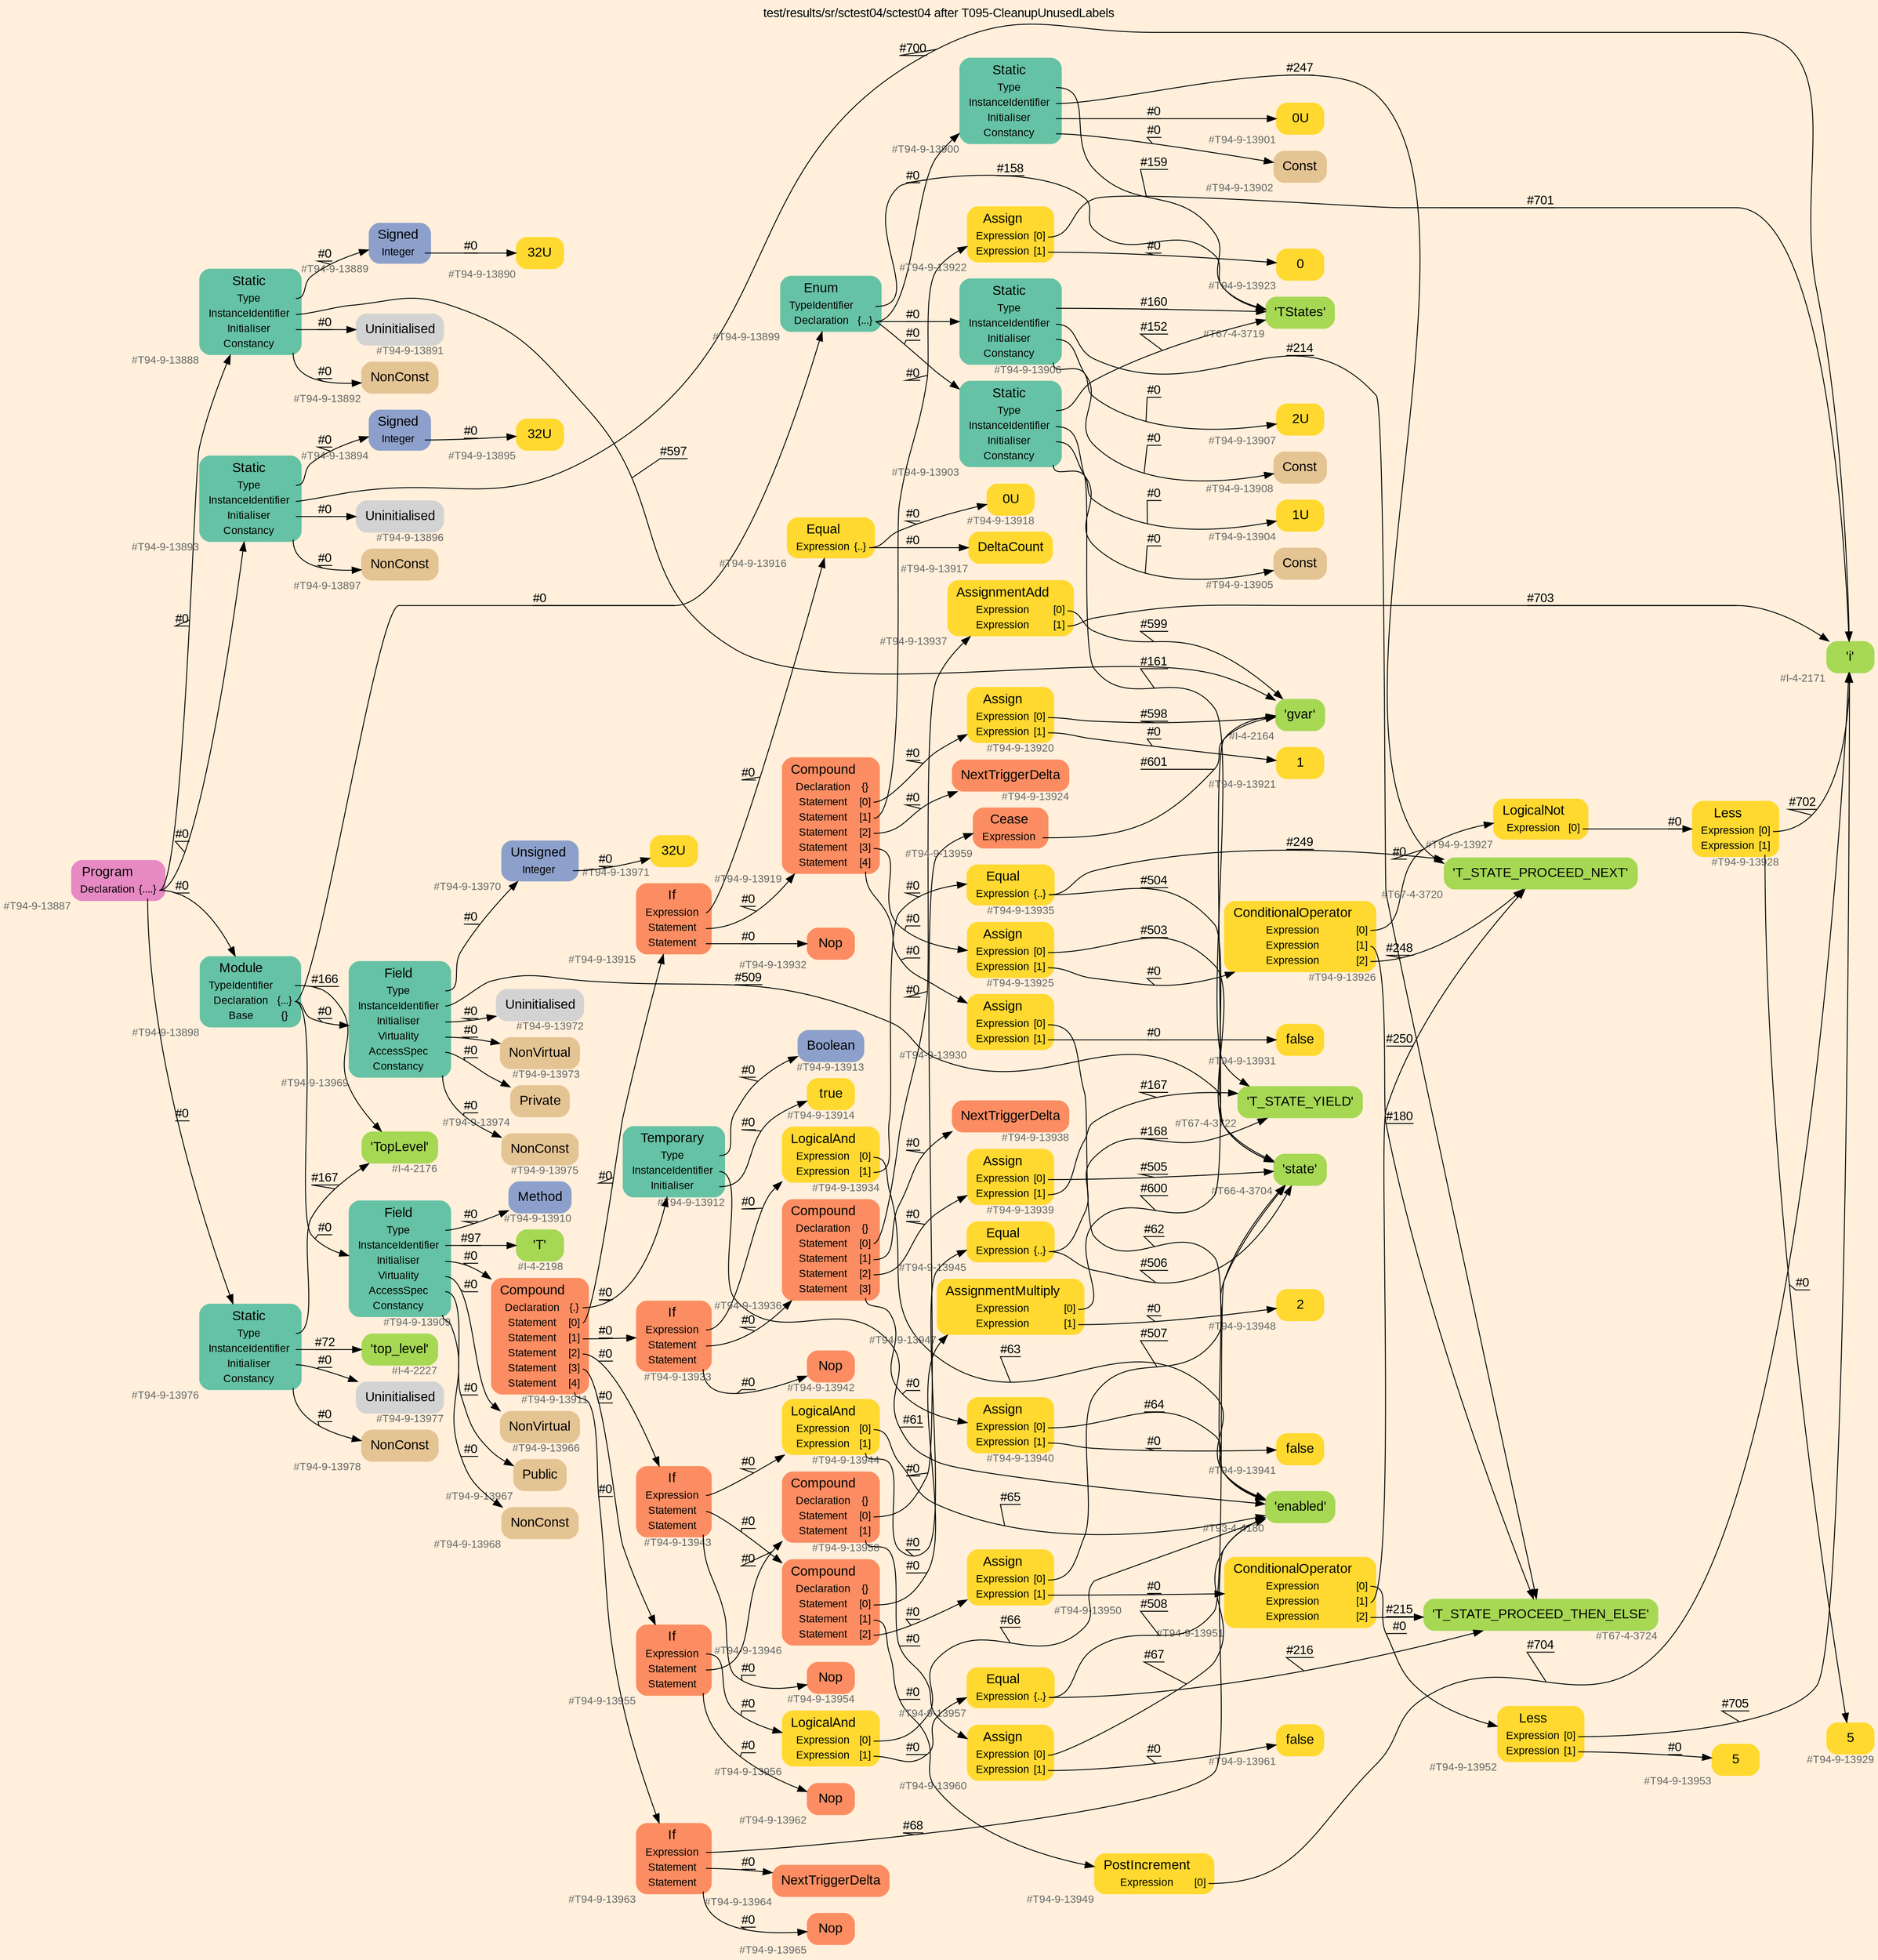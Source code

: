 digraph "test/results/sr/sctest04/sctest04 after T095-CleanupUnusedLabels" {
label = "test/results/sr/sctest04/sctest04 after T095-CleanupUnusedLabels"
labelloc = t
graph [
    rankdir = "LR"
    ranksep = 0.3
    bgcolor = antiquewhite1
    color = black
    fontcolor = black
    fontname = "Arial"
];
node [
    fontname = "Arial"
];
edge [
    fontname = "Arial"
];

// -------------------- node figure --------------------
// -------- block #T94-9-13887 ----------
"#T94-9-13887" [
    fillcolor = "/set28/4"
    xlabel = "#T94-9-13887"
    fontsize = "12"
    fontcolor = grey40
    shape = "plaintext"
    label = <<TABLE BORDER="0" CELLBORDER="0" CELLSPACING="0">
     <TR><TD><FONT COLOR="black" POINT-SIZE="15">Program</FONT></TD></TR>
     <TR><TD><FONT COLOR="black" POINT-SIZE="12">Declaration</FONT></TD><TD PORT="port0"><FONT COLOR="black" POINT-SIZE="12">{....}</FONT></TD></TR>
    </TABLE>>
    style = "rounded,filled"
];

// -------- block #T94-9-13888 ----------
"#T94-9-13888" [
    fillcolor = "/set28/1"
    xlabel = "#T94-9-13888"
    fontsize = "12"
    fontcolor = grey40
    shape = "plaintext"
    label = <<TABLE BORDER="0" CELLBORDER="0" CELLSPACING="0">
     <TR><TD><FONT COLOR="black" POINT-SIZE="15">Static</FONT></TD></TR>
     <TR><TD><FONT COLOR="black" POINT-SIZE="12">Type</FONT></TD><TD PORT="port0"></TD></TR>
     <TR><TD><FONT COLOR="black" POINT-SIZE="12">InstanceIdentifier</FONT></TD><TD PORT="port1"></TD></TR>
     <TR><TD><FONT COLOR="black" POINT-SIZE="12">Initialiser</FONT></TD><TD PORT="port2"></TD></TR>
     <TR><TD><FONT COLOR="black" POINT-SIZE="12">Constancy</FONT></TD><TD PORT="port3"></TD></TR>
    </TABLE>>
    style = "rounded,filled"
];

// -------- block #T94-9-13889 ----------
"#T94-9-13889" [
    fillcolor = "/set28/3"
    xlabel = "#T94-9-13889"
    fontsize = "12"
    fontcolor = grey40
    shape = "plaintext"
    label = <<TABLE BORDER="0" CELLBORDER="0" CELLSPACING="0">
     <TR><TD><FONT COLOR="black" POINT-SIZE="15">Signed</FONT></TD></TR>
     <TR><TD><FONT COLOR="black" POINT-SIZE="12">Integer</FONT></TD><TD PORT="port0"></TD></TR>
    </TABLE>>
    style = "rounded,filled"
];

// -------- block #T94-9-13890 ----------
"#T94-9-13890" [
    fillcolor = "/set28/6"
    xlabel = "#T94-9-13890"
    fontsize = "12"
    fontcolor = grey40
    shape = "plaintext"
    label = <<TABLE BORDER="0" CELLBORDER="0" CELLSPACING="0">
     <TR><TD><FONT COLOR="black" POINT-SIZE="15">32U</FONT></TD></TR>
    </TABLE>>
    style = "rounded,filled"
];

// -------- block #I-4-2164 ----------
"#I-4-2164" [
    fillcolor = "/set28/5"
    xlabel = "#I-4-2164"
    fontsize = "12"
    fontcolor = grey40
    shape = "plaintext"
    label = <<TABLE BORDER="0" CELLBORDER="0" CELLSPACING="0">
     <TR><TD><FONT COLOR="black" POINT-SIZE="15">'gvar'</FONT></TD></TR>
    </TABLE>>
    style = "rounded,filled"
];

// -------- block #T94-9-13891 ----------
"#T94-9-13891" [
    xlabel = "#T94-9-13891"
    fontsize = "12"
    fontcolor = grey40
    shape = "plaintext"
    label = <<TABLE BORDER="0" CELLBORDER="0" CELLSPACING="0">
     <TR><TD><FONT COLOR="black" POINT-SIZE="15">Uninitialised</FONT></TD></TR>
    </TABLE>>
    style = "rounded,filled"
];

// -------- block #T94-9-13892 ----------
"#T94-9-13892" [
    fillcolor = "/set28/7"
    xlabel = "#T94-9-13892"
    fontsize = "12"
    fontcolor = grey40
    shape = "plaintext"
    label = <<TABLE BORDER="0" CELLBORDER="0" CELLSPACING="0">
     <TR><TD><FONT COLOR="black" POINT-SIZE="15">NonConst</FONT></TD></TR>
    </TABLE>>
    style = "rounded,filled"
];

// -------- block #T94-9-13893 ----------
"#T94-9-13893" [
    fillcolor = "/set28/1"
    xlabel = "#T94-9-13893"
    fontsize = "12"
    fontcolor = grey40
    shape = "plaintext"
    label = <<TABLE BORDER="0" CELLBORDER="0" CELLSPACING="0">
     <TR><TD><FONT COLOR="black" POINT-SIZE="15">Static</FONT></TD></TR>
     <TR><TD><FONT COLOR="black" POINT-SIZE="12">Type</FONT></TD><TD PORT="port0"></TD></TR>
     <TR><TD><FONT COLOR="black" POINT-SIZE="12">InstanceIdentifier</FONT></TD><TD PORT="port1"></TD></TR>
     <TR><TD><FONT COLOR="black" POINT-SIZE="12">Initialiser</FONT></TD><TD PORT="port2"></TD></TR>
     <TR><TD><FONT COLOR="black" POINT-SIZE="12">Constancy</FONT></TD><TD PORT="port3"></TD></TR>
    </TABLE>>
    style = "rounded,filled"
];

// -------- block #T94-9-13894 ----------
"#T94-9-13894" [
    fillcolor = "/set28/3"
    xlabel = "#T94-9-13894"
    fontsize = "12"
    fontcolor = grey40
    shape = "plaintext"
    label = <<TABLE BORDER="0" CELLBORDER="0" CELLSPACING="0">
     <TR><TD><FONT COLOR="black" POINT-SIZE="15">Signed</FONT></TD></TR>
     <TR><TD><FONT COLOR="black" POINT-SIZE="12">Integer</FONT></TD><TD PORT="port0"></TD></TR>
    </TABLE>>
    style = "rounded,filled"
];

// -------- block #T94-9-13895 ----------
"#T94-9-13895" [
    fillcolor = "/set28/6"
    xlabel = "#T94-9-13895"
    fontsize = "12"
    fontcolor = grey40
    shape = "plaintext"
    label = <<TABLE BORDER="0" CELLBORDER="0" CELLSPACING="0">
     <TR><TD><FONT COLOR="black" POINT-SIZE="15">32U</FONT></TD></TR>
    </TABLE>>
    style = "rounded,filled"
];

// -------- block #I-4-2171 ----------
"#I-4-2171" [
    fillcolor = "/set28/5"
    xlabel = "#I-4-2171"
    fontsize = "12"
    fontcolor = grey40
    shape = "plaintext"
    label = <<TABLE BORDER="0" CELLBORDER="0" CELLSPACING="0">
     <TR><TD><FONT COLOR="black" POINT-SIZE="15">'i'</FONT></TD></TR>
    </TABLE>>
    style = "rounded,filled"
];

// -------- block #T94-9-13896 ----------
"#T94-9-13896" [
    xlabel = "#T94-9-13896"
    fontsize = "12"
    fontcolor = grey40
    shape = "plaintext"
    label = <<TABLE BORDER="0" CELLBORDER="0" CELLSPACING="0">
     <TR><TD><FONT COLOR="black" POINT-SIZE="15">Uninitialised</FONT></TD></TR>
    </TABLE>>
    style = "rounded,filled"
];

// -------- block #T94-9-13897 ----------
"#T94-9-13897" [
    fillcolor = "/set28/7"
    xlabel = "#T94-9-13897"
    fontsize = "12"
    fontcolor = grey40
    shape = "plaintext"
    label = <<TABLE BORDER="0" CELLBORDER="0" CELLSPACING="0">
     <TR><TD><FONT COLOR="black" POINT-SIZE="15">NonConst</FONT></TD></TR>
    </TABLE>>
    style = "rounded,filled"
];

// -------- block #T94-9-13898 ----------
"#T94-9-13898" [
    fillcolor = "/set28/1"
    xlabel = "#T94-9-13898"
    fontsize = "12"
    fontcolor = grey40
    shape = "plaintext"
    label = <<TABLE BORDER="0" CELLBORDER="0" CELLSPACING="0">
     <TR><TD><FONT COLOR="black" POINT-SIZE="15">Module</FONT></TD></TR>
     <TR><TD><FONT COLOR="black" POINT-SIZE="12">TypeIdentifier</FONT></TD><TD PORT="port0"></TD></TR>
     <TR><TD><FONT COLOR="black" POINT-SIZE="12">Declaration</FONT></TD><TD PORT="port1"><FONT COLOR="black" POINT-SIZE="12">{...}</FONT></TD></TR>
     <TR><TD><FONT COLOR="black" POINT-SIZE="12">Base</FONT></TD><TD PORT="port2"><FONT COLOR="black" POINT-SIZE="12">{}</FONT></TD></TR>
    </TABLE>>
    style = "rounded,filled"
];

// -------- block #I-4-2176 ----------
"#I-4-2176" [
    fillcolor = "/set28/5"
    xlabel = "#I-4-2176"
    fontsize = "12"
    fontcolor = grey40
    shape = "plaintext"
    label = <<TABLE BORDER="0" CELLBORDER="0" CELLSPACING="0">
     <TR><TD><FONT COLOR="black" POINT-SIZE="15">'TopLevel'</FONT></TD></TR>
    </TABLE>>
    style = "rounded,filled"
];

// -------- block #T94-9-13899 ----------
"#T94-9-13899" [
    fillcolor = "/set28/1"
    xlabel = "#T94-9-13899"
    fontsize = "12"
    fontcolor = grey40
    shape = "plaintext"
    label = <<TABLE BORDER="0" CELLBORDER="0" CELLSPACING="0">
     <TR><TD><FONT COLOR="black" POINT-SIZE="15">Enum</FONT></TD></TR>
     <TR><TD><FONT COLOR="black" POINT-SIZE="12">TypeIdentifier</FONT></TD><TD PORT="port0"></TD></TR>
     <TR><TD><FONT COLOR="black" POINT-SIZE="12">Declaration</FONT></TD><TD PORT="port1"><FONT COLOR="black" POINT-SIZE="12">{...}</FONT></TD></TR>
    </TABLE>>
    style = "rounded,filled"
];

// -------- block #T67-4-3719 ----------
"#T67-4-3719" [
    fillcolor = "/set28/5"
    xlabel = "#T67-4-3719"
    fontsize = "12"
    fontcolor = grey40
    shape = "plaintext"
    label = <<TABLE BORDER="0" CELLBORDER="0" CELLSPACING="0">
     <TR><TD><FONT COLOR="black" POINT-SIZE="15">'TStates'</FONT></TD></TR>
    </TABLE>>
    style = "rounded,filled"
];

// -------- block #T94-9-13900 ----------
"#T94-9-13900" [
    fillcolor = "/set28/1"
    xlabel = "#T94-9-13900"
    fontsize = "12"
    fontcolor = grey40
    shape = "plaintext"
    label = <<TABLE BORDER="0" CELLBORDER="0" CELLSPACING="0">
     <TR><TD><FONT COLOR="black" POINT-SIZE="15">Static</FONT></TD></TR>
     <TR><TD><FONT COLOR="black" POINT-SIZE="12">Type</FONT></TD><TD PORT="port0"></TD></TR>
     <TR><TD><FONT COLOR="black" POINT-SIZE="12">InstanceIdentifier</FONT></TD><TD PORT="port1"></TD></TR>
     <TR><TD><FONT COLOR="black" POINT-SIZE="12">Initialiser</FONT></TD><TD PORT="port2"></TD></TR>
     <TR><TD><FONT COLOR="black" POINT-SIZE="12">Constancy</FONT></TD><TD PORT="port3"></TD></TR>
    </TABLE>>
    style = "rounded,filled"
];

// -------- block #T67-4-3720 ----------
"#T67-4-3720" [
    fillcolor = "/set28/5"
    xlabel = "#T67-4-3720"
    fontsize = "12"
    fontcolor = grey40
    shape = "plaintext"
    label = <<TABLE BORDER="0" CELLBORDER="0" CELLSPACING="0">
     <TR><TD><FONT COLOR="black" POINT-SIZE="15">'T_STATE_PROCEED_NEXT'</FONT></TD></TR>
    </TABLE>>
    style = "rounded,filled"
];

// -------- block #T94-9-13901 ----------
"#T94-9-13901" [
    fillcolor = "/set28/6"
    xlabel = "#T94-9-13901"
    fontsize = "12"
    fontcolor = grey40
    shape = "plaintext"
    label = <<TABLE BORDER="0" CELLBORDER="0" CELLSPACING="0">
     <TR><TD><FONT COLOR="black" POINT-SIZE="15">0U</FONT></TD></TR>
    </TABLE>>
    style = "rounded,filled"
];

// -------- block #T94-9-13902 ----------
"#T94-9-13902" [
    fillcolor = "/set28/7"
    xlabel = "#T94-9-13902"
    fontsize = "12"
    fontcolor = grey40
    shape = "plaintext"
    label = <<TABLE BORDER="0" CELLBORDER="0" CELLSPACING="0">
     <TR><TD><FONT COLOR="black" POINT-SIZE="15">Const</FONT></TD></TR>
    </TABLE>>
    style = "rounded,filled"
];

// -------- block #T94-9-13903 ----------
"#T94-9-13903" [
    fillcolor = "/set28/1"
    xlabel = "#T94-9-13903"
    fontsize = "12"
    fontcolor = grey40
    shape = "plaintext"
    label = <<TABLE BORDER="0" CELLBORDER="0" CELLSPACING="0">
     <TR><TD><FONT COLOR="black" POINT-SIZE="15">Static</FONT></TD></TR>
     <TR><TD><FONT COLOR="black" POINT-SIZE="12">Type</FONT></TD><TD PORT="port0"></TD></TR>
     <TR><TD><FONT COLOR="black" POINT-SIZE="12">InstanceIdentifier</FONT></TD><TD PORT="port1"></TD></TR>
     <TR><TD><FONT COLOR="black" POINT-SIZE="12">Initialiser</FONT></TD><TD PORT="port2"></TD></TR>
     <TR><TD><FONT COLOR="black" POINT-SIZE="12">Constancy</FONT></TD><TD PORT="port3"></TD></TR>
    </TABLE>>
    style = "rounded,filled"
];

// -------- block #T67-4-3722 ----------
"#T67-4-3722" [
    fillcolor = "/set28/5"
    xlabel = "#T67-4-3722"
    fontsize = "12"
    fontcolor = grey40
    shape = "plaintext"
    label = <<TABLE BORDER="0" CELLBORDER="0" CELLSPACING="0">
     <TR><TD><FONT COLOR="black" POINT-SIZE="15">'T_STATE_YIELD'</FONT></TD></TR>
    </TABLE>>
    style = "rounded,filled"
];

// -------- block #T94-9-13904 ----------
"#T94-9-13904" [
    fillcolor = "/set28/6"
    xlabel = "#T94-9-13904"
    fontsize = "12"
    fontcolor = grey40
    shape = "plaintext"
    label = <<TABLE BORDER="0" CELLBORDER="0" CELLSPACING="0">
     <TR><TD><FONT COLOR="black" POINT-SIZE="15">1U</FONT></TD></TR>
    </TABLE>>
    style = "rounded,filled"
];

// -------- block #T94-9-13905 ----------
"#T94-9-13905" [
    fillcolor = "/set28/7"
    xlabel = "#T94-9-13905"
    fontsize = "12"
    fontcolor = grey40
    shape = "plaintext"
    label = <<TABLE BORDER="0" CELLBORDER="0" CELLSPACING="0">
     <TR><TD><FONT COLOR="black" POINT-SIZE="15">Const</FONT></TD></TR>
    </TABLE>>
    style = "rounded,filled"
];

// -------- block #T94-9-13906 ----------
"#T94-9-13906" [
    fillcolor = "/set28/1"
    xlabel = "#T94-9-13906"
    fontsize = "12"
    fontcolor = grey40
    shape = "plaintext"
    label = <<TABLE BORDER="0" CELLBORDER="0" CELLSPACING="0">
     <TR><TD><FONT COLOR="black" POINT-SIZE="15">Static</FONT></TD></TR>
     <TR><TD><FONT COLOR="black" POINT-SIZE="12">Type</FONT></TD><TD PORT="port0"></TD></TR>
     <TR><TD><FONT COLOR="black" POINT-SIZE="12">InstanceIdentifier</FONT></TD><TD PORT="port1"></TD></TR>
     <TR><TD><FONT COLOR="black" POINT-SIZE="12">Initialiser</FONT></TD><TD PORT="port2"></TD></TR>
     <TR><TD><FONT COLOR="black" POINT-SIZE="12">Constancy</FONT></TD><TD PORT="port3"></TD></TR>
    </TABLE>>
    style = "rounded,filled"
];

// -------- block #T67-4-3724 ----------
"#T67-4-3724" [
    fillcolor = "/set28/5"
    xlabel = "#T67-4-3724"
    fontsize = "12"
    fontcolor = grey40
    shape = "plaintext"
    label = <<TABLE BORDER="0" CELLBORDER="0" CELLSPACING="0">
     <TR><TD><FONT COLOR="black" POINT-SIZE="15">'T_STATE_PROCEED_THEN_ELSE'</FONT></TD></TR>
    </TABLE>>
    style = "rounded,filled"
];

// -------- block #T94-9-13907 ----------
"#T94-9-13907" [
    fillcolor = "/set28/6"
    xlabel = "#T94-9-13907"
    fontsize = "12"
    fontcolor = grey40
    shape = "plaintext"
    label = <<TABLE BORDER="0" CELLBORDER="0" CELLSPACING="0">
     <TR><TD><FONT COLOR="black" POINT-SIZE="15">2U</FONT></TD></TR>
    </TABLE>>
    style = "rounded,filled"
];

// -------- block #T94-9-13908 ----------
"#T94-9-13908" [
    fillcolor = "/set28/7"
    xlabel = "#T94-9-13908"
    fontsize = "12"
    fontcolor = grey40
    shape = "plaintext"
    label = <<TABLE BORDER="0" CELLBORDER="0" CELLSPACING="0">
     <TR><TD><FONT COLOR="black" POINT-SIZE="15">Const</FONT></TD></TR>
    </TABLE>>
    style = "rounded,filled"
];

// -------- block #T94-9-13909 ----------
"#T94-9-13909" [
    fillcolor = "/set28/1"
    xlabel = "#T94-9-13909"
    fontsize = "12"
    fontcolor = grey40
    shape = "plaintext"
    label = <<TABLE BORDER="0" CELLBORDER="0" CELLSPACING="0">
     <TR><TD><FONT COLOR="black" POINT-SIZE="15">Field</FONT></TD></TR>
     <TR><TD><FONT COLOR="black" POINT-SIZE="12">Type</FONT></TD><TD PORT="port0"></TD></TR>
     <TR><TD><FONT COLOR="black" POINT-SIZE="12">InstanceIdentifier</FONT></TD><TD PORT="port1"></TD></TR>
     <TR><TD><FONT COLOR="black" POINT-SIZE="12">Initialiser</FONT></TD><TD PORT="port2"></TD></TR>
     <TR><TD><FONT COLOR="black" POINT-SIZE="12">Virtuality</FONT></TD><TD PORT="port3"></TD></TR>
     <TR><TD><FONT COLOR="black" POINT-SIZE="12">AccessSpec</FONT></TD><TD PORT="port4"></TD></TR>
     <TR><TD><FONT COLOR="black" POINT-SIZE="12">Constancy</FONT></TD><TD PORT="port5"></TD></TR>
    </TABLE>>
    style = "rounded,filled"
];

// -------- block #T94-9-13910 ----------
"#T94-9-13910" [
    fillcolor = "/set28/3"
    xlabel = "#T94-9-13910"
    fontsize = "12"
    fontcolor = grey40
    shape = "plaintext"
    label = <<TABLE BORDER="0" CELLBORDER="0" CELLSPACING="0">
     <TR><TD><FONT COLOR="black" POINT-SIZE="15">Method</FONT></TD></TR>
    </TABLE>>
    style = "rounded,filled"
];

// -------- block #I-4-2198 ----------
"#I-4-2198" [
    fillcolor = "/set28/5"
    xlabel = "#I-4-2198"
    fontsize = "12"
    fontcolor = grey40
    shape = "plaintext"
    label = <<TABLE BORDER="0" CELLBORDER="0" CELLSPACING="0">
     <TR><TD><FONT COLOR="black" POINT-SIZE="15">'T'</FONT></TD></TR>
    </TABLE>>
    style = "rounded,filled"
];

// -------- block #T94-9-13911 ----------
"#T94-9-13911" [
    fillcolor = "/set28/2"
    xlabel = "#T94-9-13911"
    fontsize = "12"
    fontcolor = grey40
    shape = "plaintext"
    label = <<TABLE BORDER="0" CELLBORDER="0" CELLSPACING="0">
     <TR><TD><FONT COLOR="black" POINT-SIZE="15">Compound</FONT></TD></TR>
     <TR><TD><FONT COLOR="black" POINT-SIZE="12">Declaration</FONT></TD><TD PORT="port0"><FONT COLOR="black" POINT-SIZE="12">{.}</FONT></TD></TR>
     <TR><TD><FONT COLOR="black" POINT-SIZE="12">Statement</FONT></TD><TD PORT="port1"><FONT COLOR="black" POINT-SIZE="12">[0]</FONT></TD></TR>
     <TR><TD><FONT COLOR="black" POINT-SIZE="12">Statement</FONT></TD><TD PORT="port2"><FONT COLOR="black" POINT-SIZE="12">[1]</FONT></TD></TR>
     <TR><TD><FONT COLOR="black" POINT-SIZE="12">Statement</FONT></TD><TD PORT="port3"><FONT COLOR="black" POINT-SIZE="12">[2]</FONT></TD></TR>
     <TR><TD><FONT COLOR="black" POINT-SIZE="12">Statement</FONT></TD><TD PORT="port4"><FONT COLOR="black" POINT-SIZE="12">[3]</FONT></TD></TR>
     <TR><TD><FONT COLOR="black" POINT-SIZE="12">Statement</FONT></TD><TD PORT="port5"><FONT COLOR="black" POINT-SIZE="12">[4]</FONT></TD></TR>
    </TABLE>>
    style = "rounded,filled"
];

// -------- block #T94-9-13912 ----------
"#T94-9-13912" [
    fillcolor = "/set28/1"
    xlabel = "#T94-9-13912"
    fontsize = "12"
    fontcolor = grey40
    shape = "plaintext"
    label = <<TABLE BORDER="0" CELLBORDER="0" CELLSPACING="0">
     <TR><TD><FONT COLOR="black" POINT-SIZE="15">Temporary</FONT></TD></TR>
     <TR><TD><FONT COLOR="black" POINT-SIZE="12">Type</FONT></TD><TD PORT="port0"></TD></TR>
     <TR><TD><FONT COLOR="black" POINT-SIZE="12">InstanceIdentifier</FONT></TD><TD PORT="port1"></TD></TR>
     <TR><TD><FONT COLOR="black" POINT-SIZE="12">Initialiser</FONT></TD><TD PORT="port2"></TD></TR>
    </TABLE>>
    style = "rounded,filled"
];

// -------- block #T94-9-13913 ----------
"#T94-9-13913" [
    fillcolor = "/set28/3"
    xlabel = "#T94-9-13913"
    fontsize = "12"
    fontcolor = grey40
    shape = "plaintext"
    label = <<TABLE BORDER="0" CELLBORDER="0" CELLSPACING="0">
     <TR><TD><FONT COLOR="black" POINT-SIZE="15">Boolean</FONT></TD></TR>
    </TABLE>>
    style = "rounded,filled"
];

// -------- block #T93-4-4180 ----------
"#T93-4-4180" [
    fillcolor = "/set28/5"
    xlabel = "#T93-4-4180"
    fontsize = "12"
    fontcolor = grey40
    shape = "plaintext"
    label = <<TABLE BORDER="0" CELLBORDER="0" CELLSPACING="0">
     <TR><TD><FONT COLOR="black" POINT-SIZE="15">'enabled'</FONT></TD></TR>
    </TABLE>>
    style = "rounded,filled"
];

// -------- block #T94-9-13914 ----------
"#T94-9-13914" [
    fillcolor = "/set28/6"
    xlabel = "#T94-9-13914"
    fontsize = "12"
    fontcolor = grey40
    shape = "plaintext"
    label = <<TABLE BORDER="0" CELLBORDER="0" CELLSPACING="0">
     <TR><TD><FONT COLOR="black" POINT-SIZE="15">true</FONT></TD></TR>
    </TABLE>>
    style = "rounded,filled"
];

// -------- block #T94-9-13915 ----------
"#T94-9-13915" [
    fillcolor = "/set28/2"
    xlabel = "#T94-9-13915"
    fontsize = "12"
    fontcolor = grey40
    shape = "plaintext"
    label = <<TABLE BORDER="0" CELLBORDER="0" CELLSPACING="0">
     <TR><TD><FONT COLOR="black" POINT-SIZE="15">If</FONT></TD></TR>
     <TR><TD><FONT COLOR="black" POINT-SIZE="12">Expression</FONT></TD><TD PORT="port0"></TD></TR>
     <TR><TD><FONT COLOR="black" POINT-SIZE="12">Statement</FONT></TD><TD PORT="port1"></TD></TR>
     <TR><TD><FONT COLOR="black" POINT-SIZE="12">Statement</FONT></TD><TD PORT="port2"></TD></TR>
    </TABLE>>
    style = "rounded,filled"
];

// -------- block #T94-9-13916 ----------
"#T94-9-13916" [
    fillcolor = "/set28/6"
    xlabel = "#T94-9-13916"
    fontsize = "12"
    fontcolor = grey40
    shape = "plaintext"
    label = <<TABLE BORDER="0" CELLBORDER="0" CELLSPACING="0">
     <TR><TD><FONT COLOR="black" POINT-SIZE="15">Equal</FONT></TD></TR>
     <TR><TD><FONT COLOR="black" POINT-SIZE="12">Expression</FONT></TD><TD PORT="port0"><FONT COLOR="black" POINT-SIZE="12">{..}</FONT></TD></TR>
    </TABLE>>
    style = "rounded,filled"
];

// -------- block #T94-9-13917 ----------
"#T94-9-13917" [
    fillcolor = "/set28/6"
    xlabel = "#T94-9-13917"
    fontsize = "12"
    fontcolor = grey40
    shape = "plaintext"
    label = <<TABLE BORDER="0" CELLBORDER="0" CELLSPACING="0">
     <TR><TD><FONT COLOR="black" POINT-SIZE="15">DeltaCount</FONT></TD></TR>
    </TABLE>>
    style = "rounded,filled"
];

// -------- block #T94-9-13918 ----------
"#T94-9-13918" [
    fillcolor = "/set28/6"
    xlabel = "#T94-9-13918"
    fontsize = "12"
    fontcolor = grey40
    shape = "plaintext"
    label = <<TABLE BORDER="0" CELLBORDER="0" CELLSPACING="0">
     <TR><TD><FONT COLOR="black" POINT-SIZE="15">0U</FONT></TD></TR>
    </TABLE>>
    style = "rounded,filled"
];

// -------- block #T94-9-13919 ----------
"#T94-9-13919" [
    fillcolor = "/set28/2"
    xlabel = "#T94-9-13919"
    fontsize = "12"
    fontcolor = grey40
    shape = "plaintext"
    label = <<TABLE BORDER="0" CELLBORDER="0" CELLSPACING="0">
     <TR><TD><FONT COLOR="black" POINT-SIZE="15">Compound</FONT></TD></TR>
     <TR><TD><FONT COLOR="black" POINT-SIZE="12">Declaration</FONT></TD><TD PORT="port0"><FONT COLOR="black" POINT-SIZE="12">{}</FONT></TD></TR>
     <TR><TD><FONT COLOR="black" POINT-SIZE="12">Statement</FONT></TD><TD PORT="port1"><FONT COLOR="black" POINT-SIZE="12">[0]</FONT></TD></TR>
     <TR><TD><FONT COLOR="black" POINT-SIZE="12">Statement</FONT></TD><TD PORT="port2"><FONT COLOR="black" POINT-SIZE="12">[1]</FONT></TD></TR>
     <TR><TD><FONT COLOR="black" POINT-SIZE="12">Statement</FONT></TD><TD PORT="port3"><FONT COLOR="black" POINT-SIZE="12">[2]</FONT></TD></TR>
     <TR><TD><FONT COLOR="black" POINT-SIZE="12">Statement</FONT></TD><TD PORT="port4"><FONT COLOR="black" POINT-SIZE="12">[3]</FONT></TD></TR>
     <TR><TD><FONT COLOR="black" POINT-SIZE="12">Statement</FONT></TD><TD PORT="port5"><FONT COLOR="black" POINT-SIZE="12">[4]</FONT></TD></TR>
    </TABLE>>
    style = "rounded,filled"
];

// -------- block #T94-9-13920 ----------
"#T94-9-13920" [
    fillcolor = "/set28/6"
    xlabel = "#T94-9-13920"
    fontsize = "12"
    fontcolor = grey40
    shape = "plaintext"
    label = <<TABLE BORDER="0" CELLBORDER="0" CELLSPACING="0">
     <TR><TD><FONT COLOR="black" POINT-SIZE="15">Assign</FONT></TD></TR>
     <TR><TD><FONT COLOR="black" POINT-SIZE="12">Expression</FONT></TD><TD PORT="port0"><FONT COLOR="black" POINT-SIZE="12">[0]</FONT></TD></TR>
     <TR><TD><FONT COLOR="black" POINT-SIZE="12">Expression</FONT></TD><TD PORT="port1"><FONT COLOR="black" POINT-SIZE="12">[1]</FONT></TD></TR>
    </TABLE>>
    style = "rounded,filled"
];

// -------- block #T94-9-13921 ----------
"#T94-9-13921" [
    fillcolor = "/set28/6"
    xlabel = "#T94-9-13921"
    fontsize = "12"
    fontcolor = grey40
    shape = "plaintext"
    label = <<TABLE BORDER="0" CELLBORDER="0" CELLSPACING="0">
     <TR><TD><FONT COLOR="black" POINT-SIZE="15">1</FONT></TD></TR>
    </TABLE>>
    style = "rounded,filled"
];

// -------- block #T94-9-13922 ----------
"#T94-9-13922" [
    fillcolor = "/set28/6"
    xlabel = "#T94-9-13922"
    fontsize = "12"
    fontcolor = grey40
    shape = "plaintext"
    label = <<TABLE BORDER="0" CELLBORDER="0" CELLSPACING="0">
     <TR><TD><FONT COLOR="black" POINT-SIZE="15">Assign</FONT></TD></TR>
     <TR><TD><FONT COLOR="black" POINT-SIZE="12">Expression</FONT></TD><TD PORT="port0"><FONT COLOR="black" POINT-SIZE="12">[0]</FONT></TD></TR>
     <TR><TD><FONT COLOR="black" POINT-SIZE="12">Expression</FONT></TD><TD PORT="port1"><FONT COLOR="black" POINT-SIZE="12">[1]</FONT></TD></TR>
    </TABLE>>
    style = "rounded,filled"
];

// -------- block #T94-9-13923 ----------
"#T94-9-13923" [
    fillcolor = "/set28/6"
    xlabel = "#T94-9-13923"
    fontsize = "12"
    fontcolor = grey40
    shape = "plaintext"
    label = <<TABLE BORDER="0" CELLBORDER="0" CELLSPACING="0">
     <TR><TD><FONT COLOR="black" POINT-SIZE="15">0</FONT></TD></TR>
    </TABLE>>
    style = "rounded,filled"
];

// -------- block #T94-9-13924 ----------
"#T94-9-13924" [
    fillcolor = "/set28/2"
    xlabel = "#T94-9-13924"
    fontsize = "12"
    fontcolor = grey40
    shape = "plaintext"
    label = <<TABLE BORDER="0" CELLBORDER="0" CELLSPACING="0">
     <TR><TD><FONT COLOR="black" POINT-SIZE="15">NextTriggerDelta</FONT></TD></TR>
    </TABLE>>
    style = "rounded,filled"
];

// -------- block #T94-9-13925 ----------
"#T94-9-13925" [
    fillcolor = "/set28/6"
    xlabel = "#T94-9-13925"
    fontsize = "12"
    fontcolor = grey40
    shape = "plaintext"
    label = <<TABLE BORDER="0" CELLBORDER="0" CELLSPACING="0">
     <TR><TD><FONT COLOR="black" POINT-SIZE="15">Assign</FONT></TD></TR>
     <TR><TD><FONT COLOR="black" POINT-SIZE="12">Expression</FONT></TD><TD PORT="port0"><FONT COLOR="black" POINT-SIZE="12">[0]</FONT></TD></TR>
     <TR><TD><FONT COLOR="black" POINT-SIZE="12">Expression</FONT></TD><TD PORT="port1"><FONT COLOR="black" POINT-SIZE="12">[1]</FONT></TD></TR>
    </TABLE>>
    style = "rounded,filled"
];

// -------- block #T66-4-3704 ----------
"#T66-4-3704" [
    fillcolor = "/set28/5"
    xlabel = "#T66-4-3704"
    fontsize = "12"
    fontcolor = grey40
    shape = "plaintext"
    label = <<TABLE BORDER="0" CELLBORDER="0" CELLSPACING="0">
     <TR><TD><FONT COLOR="black" POINT-SIZE="15">'state'</FONT></TD></TR>
    </TABLE>>
    style = "rounded,filled"
];

// -------- block #T94-9-13926 ----------
"#T94-9-13926" [
    fillcolor = "/set28/6"
    xlabel = "#T94-9-13926"
    fontsize = "12"
    fontcolor = grey40
    shape = "plaintext"
    label = <<TABLE BORDER="0" CELLBORDER="0" CELLSPACING="0">
     <TR><TD><FONT COLOR="black" POINT-SIZE="15">ConditionalOperator</FONT></TD></TR>
     <TR><TD><FONT COLOR="black" POINT-SIZE="12">Expression</FONT></TD><TD PORT="port0"><FONT COLOR="black" POINT-SIZE="12">[0]</FONT></TD></TR>
     <TR><TD><FONT COLOR="black" POINT-SIZE="12">Expression</FONT></TD><TD PORT="port1"><FONT COLOR="black" POINT-SIZE="12">[1]</FONT></TD></TR>
     <TR><TD><FONT COLOR="black" POINT-SIZE="12">Expression</FONT></TD><TD PORT="port2"><FONT COLOR="black" POINT-SIZE="12">[2]</FONT></TD></TR>
    </TABLE>>
    style = "rounded,filled"
];

// -------- block #T94-9-13927 ----------
"#T94-9-13927" [
    fillcolor = "/set28/6"
    xlabel = "#T94-9-13927"
    fontsize = "12"
    fontcolor = grey40
    shape = "plaintext"
    label = <<TABLE BORDER="0" CELLBORDER="0" CELLSPACING="0">
     <TR><TD><FONT COLOR="black" POINT-SIZE="15">LogicalNot</FONT></TD></TR>
     <TR><TD><FONT COLOR="black" POINT-SIZE="12">Expression</FONT></TD><TD PORT="port0"><FONT COLOR="black" POINT-SIZE="12">[0]</FONT></TD></TR>
    </TABLE>>
    style = "rounded,filled"
];

// -------- block #T94-9-13928 ----------
"#T94-9-13928" [
    fillcolor = "/set28/6"
    xlabel = "#T94-9-13928"
    fontsize = "12"
    fontcolor = grey40
    shape = "plaintext"
    label = <<TABLE BORDER="0" CELLBORDER="0" CELLSPACING="0">
     <TR><TD><FONT COLOR="black" POINT-SIZE="15">Less</FONT></TD></TR>
     <TR><TD><FONT COLOR="black" POINT-SIZE="12">Expression</FONT></TD><TD PORT="port0"><FONT COLOR="black" POINT-SIZE="12">[0]</FONT></TD></TR>
     <TR><TD><FONT COLOR="black" POINT-SIZE="12">Expression</FONT></TD><TD PORT="port1"><FONT COLOR="black" POINT-SIZE="12">[1]</FONT></TD></TR>
    </TABLE>>
    style = "rounded,filled"
];

// -------- block #T94-9-13929 ----------
"#T94-9-13929" [
    fillcolor = "/set28/6"
    xlabel = "#T94-9-13929"
    fontsize = "12"
    fontcolor = grey40
    shape = "plaintext"
    label = <<TABLE BORDER="0" CELLBORDER="0" CELLSPACING="0">
     <TR><TD><FONT COLOR="black" POINT-SIZE="15">5</FONT></TD></TR>
    </TABLE>>
    style = "rounded,filled"
];

// -------- block #T94-9-13930 ----------
"#T94-9-13930" [
    fillcolor = "/set28/6"
    xlabel = "#T94-9-13930"
    fontsize = "12"
    fontcolor = grey40
    shape = "plaintext"
    label = <<TABLE BORDER="0" CELLBORDER="0" CELLSPACING="0">
     <TR><TD><FONT COLOR="black" POINT-SIZE="15">Assign</FONT></TD></TR>
     <TR><TD><FONT COLOR="black" POINT-SIZE="12">Expression</FONT></TD><TD PORT="port0"><FONT COLOR="black" POINT-SIZE="12">[0]</FONT></TD></TR>
     <TR><TD><FONT COLOR="black" POINT-SIZE="12">Expression</FONT></TD><TD PORT="port1"><FONT COLOR="black" POINT-SIZE="12">[1]</FONT></TD></TR>
    </TABLE>>
    style = "rounded,filled"
];

// -------- block #T94-9-13931 ----------
"#T94-9-13931" [
    fillcolor = "/set28/6"
    xlabel = "#T94-9-13931"
    fontsize = "12"
    fontcolor = grey40
    shape = "plaintext"
    label = <<TABLE BORDER="0" CELLBORDER="0" CELLSPACING="0">
     <TR><TD><FONT COLOR="black" POINT-SIZE="15">false</FONT></TD></TR>
    </TABLE>>
    style = "rounded,filled"
];

// -------- block #T94-9-13932 ----------
"#T94-9-13932" [
    fillcolor = "/set28/2"
    xlabel = "#T94-9-13932"
    fontsize = "12"
    fontcolor = grey40
    shape = "plaintext"
    label = <<TABLE BORDER="0" CELLBORDER="0" CELLSPACING="0">
     <TR><TD><FONT COLOR="black" POINT-SIZE="15">Nop</FONT></TD></TR>
    </TABLE>>
    style = "rounded,filled"
];

// -------- block #T94-9-13933 ----------
"#T94-9-13933" [
    fillcolor = "/set28/2"
    xlabel = "#T94-9-13933"
    fontsize = "12"
    fontcolor = grey40
    shape = "plaintext"
    label = <<TABLE BORDER="0" CELLBORDER="0" CELLSPACING="0">
     <TR><TD><FONT COLOR="black" POINT-SIZE="15">If</FONT></TD></TR>
     <TR><TD><FONT COLOR="black" POINT-SIZE="12">Expression</FONT></TD><TD PORT="port0"></TD></TR>
     <TR><TD><FONT COLOR="black" POINT-SIZE="12">Statement</FONT></TD><TD PORT="port1"></TD></TR>
     <TR><TD><FONT COLOR="black" POINT-SIZE="12">Statement</FONT></TD><TD PORT="port2"></TD></TR>
    </TABLE>>
    style = "rounded,filled"
];

// -------- block #T94-9-13934 ----------
"#T94-9-13934" [
    fillcolor = "/set28/6"
    xlabel = "#T94-9-13934"
    fontsize = "12"
    fontcolor = grey40
    shape = "plaintext"
    label = <<TABLE BORDER="0" CELLBORDER="0" CELLSPACING="0">
     <TR><TD><FONT COLOR="black" POINT-SIZE="15">LogicalAnd</FONT></TD></TR>
     <TR><TD><FONT COLOR="black" POINT-SIZE="12">Expression</FONT></TD><TD PORT="port0"><FONT COLOR="black" POINT-SIZE="12">[0]</FONT></TD></TR>
     <TR><TD><FONT COLOR="black" POINT-SIZE="12">Expression</FONT></TD><TD PORT="port1"><FONT COLOR="black" POINT-SIZE="12">[1]</FONT></TD></TR>
    </TABLE>>
    style = "rounded,filled"
];

// -------- block #T94-9-13935 ----------
"#T94-9-13935" [
    fillcolor = "/set28/6"
    xlabel = "#T94-9-13935"
    fontsize = "12"
    fontcolor = grey40
    shape = "plaintext"
    label = <<TABLE BORDER="0" CELLBORDER="0" CELLSPACING="0">
     <TR><TD><FONT COLOR="black" POINT-SIZE="15">Equal</FONT></TD></TR>
     <TR><TD><FONT COLOR="black" POINT-SIZE="12">Expression</FONT></TD><TD PORT="port0"><FONT COLOR="black" POINT-SIZE="12">{..}</FONT></TD></TR>
    </TABLE>>
    style = "rounded,filled"
];

// -------- block #T94-9-13936 ----------
"#T94-9-13936" [
    fillcolor = "/set28/2"
    xlabel = "#T94-9-13936"
    fontsize = "12"
    fontcolor = grey40
    shape = "plaintext"
    label = <<TABLE BORDER="0" CELLBORDER="0" CELLSPACING="0">
     <TR><TD><FONT COLOR="black" POINT-SIZE="15">Compound</FONT></TD></TR>
     <TR><TD><FONT COLOR="black" POINT-SIZE="12">Declaration</FONT></TD><TD PORT="port0"><FONT COLOR="black" POINT-SIZE="12">{}</FONT></TD></TR>
     <TR><TD><FONT COLOR="black" POINT-SIZE="12">Statement</FONT></TD><TD PORT="port1"><FONT COLOR="black" POINT-SIZE="12">[0]</FONT></TD></TR>
     <TR><TD><FONT COLOR="black" POINT-SIZE="12">Statement</FONT></TD><TD PORT="port2"><FONT COLOR="black" POINT-SIZE="12">[1]</FONT></TD></TR>
     <TR><TD><FONT COLOR="black" POINT-SIZE="12">Statement</FONT></TD><TD PORT="port3"><FONT COLOR="black" POINT-SIZE="12">[2]</FONT></TD></TR>
     <TR><TD><FONT COLOR="black" POINT-SIZE="12">Statement</FONT></TD><TD PORT="port4"><FONT COLOR="black" POINT-SIZE="12">[3]</FONT></TD></TR>
    </TABLE>>
    style = "rounded,filled"
];

// -------- block #T94-9-13937 ----------
"#T94-9-13937" [
    fillcolor = "/set28/6"
    xlabel = "#T94-9-13937"
    fontsize = "12"
    fontcolor = grey40
    shape = "plaintext"
    label = <<TABLE BORDER="0" CELLBORDER="0" CELLSPACING="0">
     <TR><TD><FONT COLOR="black" POINT-SIZE="15">AssignmentAdd</FONT></TD></TR>
     <TR><TD><FONT COLOR="black" POINT-SIZE="12">Expression</FONT></TD><TD PORT="port0"><FONT COLOR="black" POINT-SIZE="12">[0]</FONT></TD></TR>
     <TR><TD><FONT COLOR="black" POINT-SIZE="12">Expression</FONT></TD><TD PORT="port1"><FONT COLOR="black" POINT-SIZE="12">[1]</FONT></TD></TR>
    </TABLE>>
    style = "rounded,filled"
];

// -------- block #T94-9-13938 ----------
"#T94-9-13938" [
    fillcolor = "/set28/2"
    xlabel = "#T94-9-13938"
    fontsize = "12"
    fontcolor = grey40
    shape = "plaintext"
    label = <<TABLE BORDER="0" CELLBORDER="0" CELLSPACING="0">
     <TR><TD><FONT COLOR="black" POINT-SIZE="15">NextTriggerDelta</FONT></TD></TR>
    </TABLE>>
    style = "rounded,filled"
];

// -------- block #T94-9-13939 ----------
"#T94-9-13939" [
    fillcolor = "/set28/6"
    xlabel = "#T94-9-13939"
    fontsize = "12"
    fontcolor = grey40
    shape = "plaintext"
    label = <<TABLE BORDER="0" CELLBORDER="0" CELLSPACING="0">
     <TR><TD><FONT COLOR="black" POINT-SIZE="15">Assign</FONT></TD></TR>
     <TR><TD><FONT COLOR="black" POINT-SIZE="12">Expression</FONT></TD><TD PORT="port0"><FONT COLOR="black" POINT-SIZE="12">[0]</FONT></TD></TR>
     <TR><TD><FONT COLOR="black" POINT-SIZE="12">Expression</FONT></TD><TD PORT="port1"><FONT COLOR="black" POINT-SIZE="12">[1]</FONT></TD></TR>
    </TABLE>>
    style = "rounded,filled"
];

// -------- block #T94-9-13940 ----------
"#T94-9-13940" [
    fillcolor = "/set28/6"
    xlabel = "#T94-9-13940"
    fontsize = "12"
    fontcolor = grey40
    shape = "plaintext"
    label = <<TABLE BORDER="0" CELLBORDER="0" CELLSPACING="0">
     <TR><TD><FONT COLOR="black" POINT-SIZE="15">Assign</FONT></TD></TR>
     <TR><TD><FONT COLOR="black" POINT-SIZE="12">Expression</FONT></TD><TD PORT="port0"><FONT COLOR="black" POINT-SIZE="12">[0]</FONT></TD></TR>
     <TR><TD><FONT COLOR="black" POINT-SIZE="12">Expression</FONT></TD><TD PORT="port1"><FONT COLOR="black" POINT-SIZE="12">[1]</FONT></TD></TR>
    </TABLE>>
    style = "rounded,filled"
];

// -------- block #T94-9-13941 ----------
"#T94-9-13941" [
    fillcolor = "/set28/6"
    xlabel = "#T94-9-13941"
    fontsize = "12"
    fontcolor = grey40
    shape = "plaintext"
    label = <<TABLE BORDER="0" CELLBORDER="0" CELLSPACING="0">
     <TR><TD><FONT COLOR="black" POINT-SIZE="15">false</FONT></TD></TR>
    </TABLE>>
    style = "rounded,filled"
];

// -------- block #T94-9-13942 ----------
"#T94-9-13942" [
    fillcolor = "/set28/2"
    xlabel = "#T94-9-13942"
    fontsize = "12"
    fontcolor = grey40
    shape = "plaintext"
    label = <<TABLE BORDER="0" CELLBORDER="0" CELLSPACING="0">
     <TR><TD><FONT COLOR="black" POINT-SIZE="15">Nop</FONT></TD></TR>
    </TABLE>>
    style = "rounded,filled"
];

// -------- block #T94-9-13943 ----------
"#T94-9-13943" [
    fillcolor = "/set28/2"
    xlabel = "#T94-9-13943"
    fontsize = "12"
    fontcolor = grey40
    shape = "plaintext"
    label = <<TABLE BORDER="0" CELLBORDER="0" CELLSPACING="0">
     <TR><TD><FONT COLOR="black" POINT-SIZE="15">If</FONT></TD></TR>
     <TR><TD><FONT COLOR="black" POINT-SIZE="12">Expression</FONT></TD><TD PORT="port0"></TD></TR>
     <TR><TD><FONT COLOR="black" POINT-SIZE="12">Statement</FONT></TD><TD PORT="port1"></TD></TR>
     <TR><TD><FONT COLOR="black" POINT-SIZE="12">Statement</FONT></TD><TD PORT="port2"></TD></TR>
    </TABLE>>
    style = "rounded,filled"
];

// -------- block #T94-9-13944 ----------
"#T94-9-13944" [
    fillcolor = "/set28/6"
    xlabel = "#T94-9-13944"
    fontsize = "12"
    fontcolor = grey40
    shape = "plaintext"
    label = <<TABLE BORDER="0" CELLBORDER="0" CELLSPACING="0">
     <TR><TD><FONT COLOR="black" POINT-SIZE="15">LogicalAnd</FONT></TD></TR>
     <TR><TD><FONT COLOR="black" POINT-SIZE="12">Expression</FONT></TD><TD PORT="port0"><FONT COLOR="black" POINT-SIZE="12">[0]</FONT></TD></TR>
     <TR><TD><FONT COLOR="black" POINT-SIZE="12">Expression</FONT></TD><TD PORT="port1"><FONT COLOR="black" POINT-SIZE="12">[1]</FONT></TD></TR>
    </TABLE>>
    style = "rounded,filled"
];

// -------- block #T94-9-13945 ----------
"#T94-9-13945" [
    fillcolor = "/set28/6"
    xlabel = "#T94-9-13945"
    fontsize = "12"
    fontcolor = grey40
    shape = "plaintext"
    label = <<TABLE BORDER="0" CELLBORDER="0" CELLSPACING="0">
     <TR><TD><FONT COLOR="black" POINT-SIZE="15">Equal</FONT></TD></TR>
     <TR><TD><FONT COLOR="black" POINT-SIZE="12">Expression</FONT></TD><TD PORT="port0"><FONT COLOR="black" POINT-SIZE="12">{..}</FONT></TD></TR>
    </TABLE>>
    style = "rounded,filled"
];

// -------- block #T94-9-13946 ----------
"#T94-9-13946" [
    fillcolor = "/set28/2"
    xlabel = "#T94-9-13946"
    fontsize = "12"
    fontcolor = grey40
    shape = "plaintext"
    label = <<TABLE BORDER="0" CELLBORDER="0" CELLSPACING="0">
     <TR><TD><FONT COLOR="black" POINT-SIZE="15">Compound</FONT></TD></TR>
     <TR><TD><FONT COLOR="black" POINT-SIZE="12">Declaration</FONT></TD><TD PORT="port0"><FONT COLOR="black" POINT-SIZE="12">{}</FONT></TD></TR>
     <TR><TD><FONT COLOR="black" POINT-SIZE="12">Statement</FONT></TD><TD PORT="port1"><FONT COLOR="black" POINT-SIZE="12">[0]</FONT></TD></TR>
     <TR><TD><FONT COLOR="black" POINT-SIZE="12">Statement</FONT></TD><TD PORT="port2"><FONT COLOR="black" POINT-SIZE="12">[1]</FONT></TD></TR>
     <TR><TD><FONT COLOR="black" POINT-SIZE="12">Statement</FONT></TD><TD PORT="port3"><FONT COLOR="black" POINT-SIZE="12">[2]</FONT></TD></TR>
    </TABLE>>
    style = "rounded,filled"
];

// -------- block #T94-9-13947 ----------
"#T94-9-13947" [
    fillcolor = "/set28/6"
    xlabel = "#T94-9-13947"
    fontsize = "12"
    fontcolor = grey40
    shape = "plaintext"
    label = <<TABLE BORDER="0" CELLBORDER="0" CELLSPACING="0">
     <TR><TD><FONT COLOR="black" POINT-SIZE="15">AssignmentMultiply</FONT></TD></TR>
     <TR><TD><FONT COLOR="black" POINT-SIZE="12">Expression</FONT></TD><TD PORT="port0"><FONT COLOR="black" POINT-SIZE="12">[0]</FONT></TD></TR>
     <TR><TD><FONT COLOR="black" POINT-SIZE="12">Expression</FONT></TD><TD PORT="port1"><FONT COLOR="black" POINT-SIZE="12">[1]</FONT></TD></TR>
    </TABLE>>
    style = "rounded,filled"
];

// -------- block #T94-9-13948 ----------
"#T94-9-13948" [
    fillcolor = "/set28/6"
    xlabel = "#T94-9-13948"
    fontsize = "12"
    fontcolor = grey40
    shape = "plaintext"
    label = <<TABLE BORDER="0" CELLBORDER="0" CELLSPACING="0">
     <TR><TD><FONT COLOR="black" POINT-SIZE="15">2</FONT></TD></TR>
    </TABLE>>
    style = "rounded,filled"
];

// -------- block #T94-9-13949 ----------
"#T94-9-13949" [
    fillcolor = "/set28/6"
    xlabel = "#T94-9-13949"
    fontsize = "12"
    fontcolor = grey40
    shape = "plaintext"
    label = <<TABLE BORDER="0" CELLBORDER="0" CELLSPACING="0">
     <TR><TD><FONT COLOR="black" POINT-SIZE="15">PostIncrement</FONT></TD></TR>
     <TR><TD><FONT COLOR="black" POINT-SIZE="12">Expression</FONT></TD><TD PORT="port0"><FONT COLOR="black" POINT-SIZE="12">[0]</FONT></TD></TR>
    </TABLE>>
    style = "rounded,filled"
];

// -------- block #T94-9-13950 ----------
"#T94-9-13950" [
    fillcolor = "/set28/6"
    xlabel = "#T94-9-13950"
    fontsize = "12"
    fontcolor = grey40
    shape = "plaintext"
    label = <<TABLE BORDER="0" CELLBORDER="0" CELLSPACING="0">
     <TR><TD><FONT COLOR="black" POINT-SIZE="15">Assign</FONT></TD></TR>
     <TR><TD><FONT COLOR="black" POINT-SIZE="12">Expression</FONT></TD><TD PORT="port0"><FONT COLOR="black" POINT-SIZE="12">[0]</FONT></TD></TR>
     <TR><TD><FONT COLOR="black" POINT-SIZE="12">Expression</FONT></TD><TD PORT="port1"><FONT COLOR="black" POINT-SIZE="12">[1]</FONT></TD></TR>
    </TABLE>>
    style = "rounded,filled"
];

// -------- block #T94-9-13951 ----------
"#T94-9-13951" [
    fillcolor = "/set28/6"
    xlabel = "#T94-9-13951"
    fontsize = "12"
    fontcolor = grey40
    shape = "plaintext"
    label = <<TABLE BORDER="0" CELLBORDER="0" CELLSPACING="0">
     <TR><TD><FONT COLOR="black" POINT-SIZE="15">ConditionalOperator</FONT></TD></TR>
     <TR><TD><FONT COLOR="black" POINT-SIZE="12">Expression</FONT></TD><TD PORT="port0"><FONT COLOR="black" POINT-SIZE="12">[0]</FONT></TD></TR>
     <TR><TD><FONT COLOR="black" POINT-SIZE="12">Expression</FONT></TD><TD PORT="port1"><FONT COLOR="black" POINT-SIZE="12">[1]</FONT></TD></TR>
     <TR><TD><FONT COLOR="black" POINT-SIZE="12">Expression</FONT></TD><TD PORT="port2"><FONT COLOR="black" POINT-SIZE="12">[2]</FONT></TD></TR>
    </TABLE>>
    style = "rounded,filled"
];

// -------- block #T94-9-13952 ----------
"#T94-9-13952" [
    fillcolor = "/set28/6"
    xlabel = "#T94-9-13952"
    fontsize = "12"
    fontcolor = grey40
    shape = "plaintext"
    label = <<TABLE BORDER="0" CELLBORDER="0" CELLSPACING="0">
     <TR><TD><FONT COLOR="black" POINT-SIZE="15">Less</FONT></TD></TR>
     <TR><TD><FONT COLOR="black" POINT-SIZE="12">Expression</FONT></TD><TD PORT="port0"><FONT COLOR="black" POINT-SIZE="12">[0]</FONT></TD></TR>
     <TR><TD><FONT COLOR="black" POINT-SIZE="12">Expression</FONT></TD><TD PORT="port1"><FONT COLOR="black" POINT-SIZE="12">[1]</FONT></TD></TR>
    </TABLE>>
    style = "rounded,filled"
];

// -------- block #T94-9-13953 ----------
"#T94-9-13953" [
    fillcolor = "/set28/6"
    xlabel = "#T94-9-13953"
    fontsize = "12"
    fontcolor = grey40
    shape = "plaintext"
    label = <<TABLE BORDER="0" CELLBORDER="0" CELLSPACING="0">
     <TR><TD><FONT COLOR="black" POINT-SIZE="15">5</FONT></TD></TR>
    </TABLE>>
    style = "rounded,filled"
];

// -------- block #T94-9-13954 ----------
"#T94-9-13954" [
    fillcolor = "/set28/2"
    xlabel = "#T94-9-13954"
    fontsize = "12"
    fontcolor = grey40
    shape = "plaintext"
    label = <<TABLE BORDER="0" CELLBORDER="0" CELLSPACING="0">
     <TR><TD><FONT COLOR="black" POINT-SIZE="15">Nop</FONT></TD></TR>
    </TABLE>>
    style = "rounded,filled"
];

// -------- block #T94-9-13955 ----------
"#T94-9-13955" [
    fillcolor = "/set28/2"
    xlabel = "#T94-9-13955"
    fontsize = "12"
    fontcolor = grey40
    shape = "plaintext"
    label = <<TABLE BORDER="0" CELLBORDER="0" CELLSPACING="0">
     <TR><TD><FONT COLOR="black" POINT-SIZE="15">If</FONT></TD></TR>
     <TR><TD><FONT COLOR="black" POINT-SIZE="12">Expression</FONT></TD><TD PORT="port0"></TD></TR>
     <TR><TD><FONT COLOR="black" POINT-SIZE="12">Statement</FONT></TD><TD PORT="port1"></TD></TR>
     <TR><TD><FONT COLOR="black" POINT-SIZE="12">Statement</FONT></TD><TD PORT="port2"></TD></TR>
    </TABLE>>
    style = "rounded,filled"
];

// -------- block #T94-9-13956 ----------
"#T94-9-13956" [
    fillcolor = "/set28/6"
    xlabel = "#T94-9-13956"
    fontsize = "12"
    fontcolor = grey40
    shape = "plaintext"
    label = <<TABLE BORDER="0" CELLBORDER="0" CELLSPACING="0">
     <TR><TD><FONT COLOR="black" POINT-SIZE="15">LogicalAnd</FONT></TD></TR>
     <TR><TD><FONT COLOR="black" POINT-SIZE="12">Expression</FONT></TD><TD PORT="port0"><FONT COLOR="black" POINT-SIZE="12">[0]</FONT></TD></TR>
     <TR><TD><FONT COLOR="black" POINT-SIZE="12">Expression</FONT></TD><TD PORT="port1"><FONT COLOR="black" POINT-SIZE="12">[1]</FONT></TD></TR>
    </TABLE>>
    style = "rounded,filled"
];

// -------- block #T94-9-13957 ----------
"#T94-9-13957" [
    fillcolor = "/set28/6"
    xlabel = "#T94-9-13957"
    fontsize = "12"
    fontcolor = grey40
    shape = "plaintext"
    label = <<TABLE BORDER="0" CELLBORDER="0" CELLSPACING="0">
     <TR><TD><FONT COLOR="black" POINT-SIZE="15">Equal</FONT></TD></TR>
     <TR><TD><FONT COLOR="black" POINT-SIZE="12">Expression</FONT></TD><TD PORT="port0"><FONT COLOR="black" POINT-SIZE="12">{..}</FONT></TD></TR>
    </TABLE>>
    style = "rounded,filled"
];

// -------- block #T94-9-13958 ----------
"#T94-9-13958" [
    fillcolor = "/set28/2"
    xlabel = "#T94-9-13958"
    fontsize = "12"
    fontcolor = grey40
    shape = "plaintext"
    label = <<TABLE BORDER="0" CELLBORDER="0" CELLSPACING="0">
     <TR><TD><FONT COLOR="black" POINT-SIZE="15">Compound</FONT></TD></TR>
     <TR><TD><FONT COLOR="black" POINT-SIZE="12">Declaration</FONT></TD><TD PORT="port0"><FONT COLOR="black" POINT-SIZE="12">{}</FONT></TD></TR>
     <TR><TD><FONT COLOR="black" POINT-SIZE="12">Statement</FONT></TD><TD PORT="port1"><FONT COLOR="black" POINT-SIZE="12">[0]</FONT></TD></TR>
     <TR><TD><FONT COLOR="black" POINT-SIZE="12">Statement</FONT></TD><TD PORT="port2"><FONT COLOR="black" POINT-SIZE="12">[1]</FONT></TD></TR>
    </TABLE>>
    style = "rounded,filled"
];

// -------- block #T94-9-13959 ----------
"#T94-9-13959" [
    fillcolor = "/set28/2"
    xlabel = "#T94-9-13959"
    fontsize = "12"
    fontcolor = grey40
    shape = "plaintext"
    label = <<TABLE BORDER="0" CELLBORDER="0" CELLSPACING="0">
     <TR><TD><FONT COLOR="black" POINT-SIZE="15">Cease</FONT></TD></TR>
     <TR><TD><FONT COLOR="black" POINT-SIZE="12">Expression</FONT></TD><TD PORT="port0"></TD></TR>
    </TABLE>>
    style = "rounded,filled"
];

// -------- block #T94-9-13960 ----------
"#T94-9-13960" [
    fillcolor = "/set28/6"
    xlabel = "#T94-9-13960"
    fontsize = "12"
    fontcolor = grey40
    shape = "plaintext"
    label = <<TABLE BORDER="0" CELLBORDER="0" CELLSPACING="0">
     <TR><TD><FONT COLOR="black" POINT-SIZE="15">Assign</FONT></TD></TR>
     <TR><TD><FONT COLOR="black" POINT-SIZE="12">Expression</FONT></TD><TD PORT="port0"><FONT COLOR="black" POINT-SIZE="12">[0]</FONT></TD></TR>
     <TR><TD><FONT COLOR="black" POINT-SIZE="12">Expression</FONT></TD><TD PORT="port1"><FONT COLOR="black" POINT-SIZE="12">[1]</FONT></TD></TR>
    </TABLE>>
    style = "rounded,filled"
];

// -------- block #T94-9-13961 ----------
"#T94-9-13961" [
    fillcolor = "/set28/6"
    xlabel = "#T94-9-13961"
    fontsize = "12"
    fontcolor = grey40
    shape = "plaintext"
    label = <<TABLE BORDER="0" CELLBORDER="0" CELLSPACING="0">
     <TR><TD><FONT COLOR="black" POINT-SIZE="15">false</FONT></TD></TR>
    </TABLE>>
    style = "rounded,filled"
];

// -------- block #T94-9-13962 ----------
"#T94-9-13962" [
    fillcolor = "/set28/2"
    xlabel = "#T94-9-13962"
    fontsize = "12"
    fontcolor = grey40
    shape = "plaintext"
    label = <<TABLE BORDER="0" CELLBORDER="0" CELLSPACING="0">
     <TR><TD><FONT COLOR="black" POINT-SIZE="15">Nop</FONT></TD></TR>
    </TABLE>>
    style = "rounded,filled"
];

// -------- block #T94-9-13963 ----------
"#T94-9-13963" [
    fillcolor = "/set28/2"
    xlabel = "#T94-9-13963"
    fontsize = "12"
    fontcolor = grey40
    shape = "plaintext"
    label = <<TABLE BORDER="0" CELLBORDER="0" CELLSPACING="0">
     <TR><TD><FONT COLOR="black" POINT-SIZE="15">If</FONT></TD></TR>
     <TR><TD><FONT COLOR="black" POINT-SIZE="12">Expression</FONT></TD><TD PORT="port0"></TD></TR>
     <TR><TD><FONT COLOR="black" POINT-SIZE="12">Statement</FONT></TD><TD PORT="port1"></TD></TR>
     <TR><TD><FONT COLOR="black" POINT-SIZE="12">Statement</FONT></TD><TD PORT="port2"></TD></TR>
    </TABLE>>
    style = "rounded,filled"
];

// -------- block #T94-9-13964 ----------
"#T94-9-13964" [
    fillcolor = "/set28/2"
    xlabel = "#T94-9-13964"
    fontsize = "12"
    fontcolor = grey40
    shape = "plaintext"
    label = <<TABLE BORDER="0" CELLBORDER="0" CELLSPACING="0">
     <TR><TD><FONT COLOR="black" POINT-SIZE="15">NextTriggerDelta</FONT></TD></TR>
    </TABLE>>
    style = "rounded,filled"
];

// -------- block #T94-9-13965 ----------
"#T94-9-13965" [
    fillcolor = "/set28/2"
    xlabel = "#T94-9-13965"
    fontsize = "12"
    fontcolor = grey40
    shape = "plaintext"
    label = <<TABLE BORDER="0" CELLBORDER="0" CELLSPACING="0">
     <TR><TD><FONT COLOR="black" POINT-SIZE="15">Nop</FONT></TD></TR>
    </TABLE>>
    style = "rounded,filled"
];

// -------- block #T94-9-13966 ----------
"#T94-9-13966" [
    fillcolor = "/set28/7"
    xlabel = "#T94-9-13966"
    fontsize = "12"
    fontcolor = grey40
    shape = "plaintext"
    label = <<TABLE BORDER="0" CELLBORDER="0" CELLSPACING="0">
     <TR><TD><FONT COLOR="black" POINT-SIZE="15">NonVirtual</FONT></TD></TR>
    </TABLE>>
    style = "rounded,filled"
];

// -------- block #T94-9-13967 ----------
"#T94-9-13967" [
    fillcolor = "/set28/7"
    xlabel = "#T94-9-13967"
    fontsize = "12"
    fontcolor = grey40
    shape = "plaintext"
    label = <<TABLE BORDER="0" CELLBORDER="0" CELLSPACING="0">
     <TR><TD><FONT COLOR="black" POINT-SIZE="15">Public</FONT></TD></TR>
    </TABLE>>
    style = "rounded,filled"
];

// -------- block #T94-9-13968 ----------
"#T94-9-13968" [
    fillcolor = "/set28/7"
    xlabel = "#T94-9-13968"
    fontsize = "12"
    fontcolor = grey40
    shape = "plaintext"
    label = <<TABLE BORDER="0" CELLBORDER="0" CELLSPACING="0">
     <TR><TD><FONT COLOR="black" POINT-SIZE="15">NonConst</FONT></TD></TR>
    </TABLE>>
    style = "rounded,filled"
];

// -------- block #T94-9-13969 ----------
"#T94-9-13969" [
    fillcolor = "/set28/1"
    xlabel = "#T94-9-13969"
    fontsize = "12"
    fontcolor = grey40
    shape = "plaintext"
    label = <<TABLE BORDER="0" CELLBORDER="0" CELLSPACING="0">
     <TR><TD><FONT COLOR="black" POINT-SIZE="15">Field</FONT></TD></TR>
     <TR><TD><FONT COLOR="black" POINT-SIZE="12">Type</FONT></TD><TD PORT="port0"></TD></TR>
     <TR><TD><FONT COLOR="black" POINT-SIZE="12">InstanceIdentifier</FONT></TD><TD PORT="port1"></TD></TR>
     <TR><TD><FONT COLOR="black" POINT-SIZE="12">Initialiser</FONT></TD><TD PORT="port2"></TD></TR>
     <TR><TD><FONT COLOR="black" POINT-SIZE="12">Virtuality</FONT></TD><TD PORT="port3"></TD></TR>
     <TR><TD><FONT COLOR="black" POINT-SIZE="12">AccessSpec</FONT></TD><TD PORT="port4"></TD></TR>
     <TR><TD><FONT COLOR="black" POINT-SIZE="12">Constancy</FONT></TD><TD PORT="port5"></TD></TR>
    </TABLE>>
    style = "rounded,filled"
];

// -------- block #T94-9-13970 ----------
"#T94-9-13970" [
    fillcolor = "/set28/3"
    xlabel = "#T94-9-13970"
    fontsize = "12"
    fontcolor = grey40
    shape = "plaintext"
    label = <<TABLE BORDER="0" CELLBORDER="0" CELLSPACING="0">
     <TR><TD><FONT COLOR="black" POINT-SIZE="15">Unsigned</FONT></TD></TR>
     <TR><TD><FONT COLOR="black" POINT-SIZE="12">Integer</FONT></TD><TD PORT="port0"></TD></TR>
    </TABLE>>
    style = "rounded,filled"
];

// -------- block #T94-9-13971 ----------
"#T94-9-13971" [
    fillcolor = "/set28/6"
    xlabel = "#T94-9-13971"
    fontsize = "12"
    fontcolor = grey40
    shape = "plaintext"
    label = <<TABLE BORDER="0" CELLBORDER="0" CELLSPACING="0">
     <TR><TD><FONT COLOR="black" POINT-SIZE="15">32U</FONT></TD></TR>
    </TABLE>>
    style = "rounded,filled"
];

// -------- block #T94-9-13972 ----------
"#T94-9-13972" [
    xlabel = "#T94-9-13972"
    fontsize = "12"
    fontcolor = grey40
    shape = "plaintext"
    label = <<TABLE BORDER="0" CELLBORDER="0" CELLSPACING="0">
     <TR><TD><FONT COLOR="black" POINT-SIZE="15">Uninitialised</FONT></TD></TR>
    </TABLE>>
    style = "rounded,filled"
];

// -------- block #T94-9-13973 ----------
"#T94-9-13973" [
    fillcolor = "/set28/7"
    xlabel = "#T94-9-13973"
    fontsize = "12"
    fontcolor = grey40
    shape = "plaintext"
    label = <<TABLE BORDER="0" CELLBORDER="0" CELLSPACING="0">
     <TR><TD><FONT COLOR="black" POINT-SIZE="15">NonVirtual</FONT></TD></TR>
    </TABLE>>
    style = "rounded,filled"
];

// -------- block #T94-9-13974 ----------
"#T94-9-13974" [
    fillcolor = "/set28/7"
    xlabel = "#T94-9-13974"
    fontsize = "12"
    fontcolor = grey40
    shape = "plaintext"
    label = <<TABLE BORDER="0" CELLBORDER="0" CELLSPACING="0">
     <TR><TD><FONT COLOR="black" POINT-SIZE="15">Private</FONT></TD></TR>
    </TABLE>>
    style = "rounded,filled"
];

// -------- block #T94-9-13975 ----------
"#T94-9-13975" [
    fillcolor = "/set28/7"
    xlabel = "#T94-9-13975"
    fontsize = "12"
    fontcolor = grey40
    shape = "plaintext"
    label = <<TABLE BORDER="0" CELLBORDER="0" CELLSPACING="0">
     <TR><TD><FONT COLOR="black" POINT-SIZE="15">NonConst</FONT></TD></TR>
    </TABLE>>
    style = "rounded,filled"
];

// -------- block #T94-9-13976 ----------
"#T94-9-13976" [
    fillcolor = "/set28/1"
    xlabel = "#T94-9-13976"
    fontsize = "12"
    fontcolor = grey40
    shape = "plaintext"
    label = <<TABLE BORDER="0" CELLBORDER="0" CELLSPACING="0">
     <TR><TD><FONT COLOR="black" POINT-SIZE="15">Static</FONT></TD></TR>
     <TR><TD><FONT COLOR="black" POINT-SIZE="12">Type</FONT></TD><TD PORT="port0"></TD></TR>
     <TR><TD><FONT COLOR="black" POINT-SIZE="12">InstanceIdentifier</FONT></TD><TD PORT="port1"></TD></TR>
     <TR><TD><FONT COLOR="black" POINT-SIZE="12">Initialiser</FONT></TD><TD PORT="port2"></TD></TR>
     <TR><TD><FONT COLOR="black" POINT-SIZE="12">Constancy</FONT></TD><TD PORT="port3"></TD></TR>
    </TABLE>>
    style = "rounded,filled"
];

// -------- block #I-4-2227 ----------
"#I-4-2227" [
    fillcolor = "/set28/5"
    xlabel = "#I-4-2227"
    fontsize = "12"
    fontcolor = grey40
    shape = "plaintext"
    label = <<TABLE BORDER="0" CELLBORDER="0" CELLSPACING="0">
     <TR><TD><FONT COLOR="black" POINT-SIZE="15">'top_level'</FONT></TD></TR>
    </TABLE>>
    style = "rounded,filled"
];

// -------- block #T94-9-13977 ----------
"#T94-9-13977" [
    xlabel = "#T94-9-13977"
    fontsize = "12"
    fontcolor = grey40
    shape = "plaintext"
    label = <<TABLE BORDER="0" CELLBORDER="0" CELLSPACING="0">
     <TR><TD><FONT COLOR="black" POINT-SIZE="15">Uninitialised</FONT></TD></TR>
    </TABLE>>
    style = "rounded,filled"
];

// -------- block #T94-9-13978 ----------
"#T94-9-13978" [
    fillcolor = "/set28/7"
    xlabel = "#T94-9-13978"
    fontsize = "12"
    fontcolor = grey40
    shape = "plaintext"
    label = <<TABLE BORDER="0" CELLBORDER="0" CELLSPACING="0">
     <TR><TD><FONT COLOR="black" POINT-SIZE="15">NonConst</FONT></TD></TR>
    </TABLE>>
    style = "rounded,filled"
];

"#T94-9-13887":port0 -> "#T94-9-13888" [
    label = "#0"
    decorate = true
    color = black
    fontcolor = black
];

"#T94-9-13887":port0 -> "#T94-9-13893" [
    label = "#0"
    decorate = true
    color = black
    fontcolor = black
];

"#T94-9-13887":port0 -> "#T94-9-13898" [
    label = "#0"
    decorate = true
    color = black
    fontcolor = black
];

"#T94-9-13887":port0 -> "#T94-9-13976" [
    label = "#0"
    decorate = true
    color = black
    fontcolor = black
];

"#T94-9-13888":port0 -> "#T94-9-13889" [
    label = "#0"
    decorate = true
    color = black
    fontcolor = black
];

"#T94-9-13888":port1 -> "#I-4-2164" [
    label = "#597"
    decorate = true
    color = black
    fontcolor = black
];

"#T94-9-13888":port2 -> "#T94-9-13891" [
    label = "#0"
    decorate = true
    color = black
    fontcolor = black
];

"#T94-9-13888":port3 -> "#T94-9-13892" [
    label = "#0"
    decorate = true
    color = black
    fontcolor = black
];

"#T94-9-13889":port0 -> "#T94-9-13890" [
    label = "#0"
    decorate = true
    color = black
    fontcolor = black
];

"#T94-9-13893":port0 -> "#T94-9-13894" [
    label = "#0"
    decorate = true
    color = black
    fontcolor = black
];

"#T94-9-13893":port1 -> "#I-4-2171" [
    label = "#700"
    decorate = true
    color = black
    fontcolor = black
];

"#T94-9-13893":port2 -> "#T94-9-13896" [
    label = "#0"
    decorate = true
    color = black
    fontcolor = black
];

"#T94-9-13893":port3 -> "#T94-9-13897" [
    label = "#0"
    decorate = true
    color = black
    fontcolor = black
];

"#T94-9-13894":port0 -> "#T94-9-13895" [
    label = "#0"
    decorate = true
    color = black
    fontcolor = black
];

"#T94-9-13898":port0 -> "#I-4-2176" [
    label = "#166"
    decorate = true
    color = black
    fontcolor = black
];

"#T94-9-13898":port1 -> "#T94-9-13899" [
    label = "#0"
    decorate = true
    color = black
    fontcolor = black
];

"#T94-9-13898":port1 -> "#T94-9-13909" [
    label = "#0"
    decorate = true
    color = black
    fontcolor = black
];

"#T94-9-13898":port1 -> "#T94-9-13969" [
    label = "#0"
    decorate = true
    color = black
    fontcolor = black
];

"#T94-9-13899":port0 -> "#T67-4-3719" [
    label = "#158"
    decorate = true
    color = black
    fontcolor = black
];

"#T94-9-13899":port1 -> "#T94-9-13900" [
    label = "#0"
    decorate = true
    color = black
    fontcolor = black
];

"#T94-9-13899":port1 -> "#T94-9-13903" [
    label = "#0"
    decorate = true
    color = black
    fontcolor = black
];

"#T94-9-13899":port1 -> "#T94-9-13906" [
    label = "#0"
    decorate = true
    color = black
    fontcolor = black
];

"#T94-9-13900":port0 -> "#T67-4-3719" [
    label = "#159"
    decorate = true
    color = black
    fontcolor = black
];

"#T94-9-13900":port1 -> "#T67-4-3720" [
    label = "#247"
    decorate = true
    color = black
    fontcolor = black
];

"#T94-9-13900":port2 -> "#T94-9-13901" [
    label = "#0"
    decorate = true
    color = black
    fontcolor = black
];

"#T94-9-13900":port3 -> "#T94-9-13902" [
    label = "#0"
    decorate = true
    color = black
    fontcolor = black
];

"#T94-9-13903":port0 -> "#T67-4-3719" [
    label = "#152"
    decorate = true
    color = black
    fontcolor = black
];

"#T94-9-13903":port1 -> "#T67-4-3722" [
    label = "#161"
    decorate = true
    color = black
    fontcolor = black
];

"#T94-9-13903":port2 -> "#T94-9-13904" [
    label = "#0"
    decorate = true
    color = black
    fontcolor = black
];

"#T94-9-13903":port3 -> "#T94-9-13905" [
    label = "#0"
    decorate = true
    color = black
    fontcolor = black
];

"#T94-9-13906":port0 -> "#T67-4-3719" [
    label = "#160"
    decorate = true
    color = black
    fontcolor = black
];

"#T94-9-13906":port1 -> "#T67-4-3724" [
    label = "#214"
    decorate = true
    color = black
    fontcolor = black
];

"#T94-9-13906":port2 -> "#T94-9-13907" [
    label = "#0"
    decorate = true
    color = black
    fontcolor = black
];

"#T94-9-13906":port3 -> "#T94-9-13908" [
    label = "#0"
    decorate = true
    color = black
    fontcolor = black
];

"#T94-9-13909":port0 -> "#T94-9-13910" [
    label = "#0"
    decorate = true
    color = black
    fontcolor = black
];

"#T94-9-13909":port1 -> "#I-4-2198" [
    label = "#97"
    decorate = true
    color = black
    fontcolor = black
];

"#T94-9-13909":port2 -> "#T94-9-13911" [
    label = "#0"
    decorate = true
    color = black
    fontcolor = black
];

"#T94-9-13909":port3 -> "#T94-9-13966" [
    label = "#0"
    decorate = true
    color = black
    fontcolor = black
];

"#T94-9-13909":port4 -> "#T94-9-13967" [
    label = "#0"
    decorate = true
    color = black
    fontcolor = black
];

"#T94-9-13909":port5 -> "#T94-9-13968" [
    label = "#0"
    decorate = true
    color = black
    fontcolor = black
];

"#T94-9-13911":port0 -> "#T94-9-13912" [
    label = "#0"
    decorate = true
    color = black
    fontcolor = black
];

"#T94-9-13911":port1 -> "#T94-9-13915" [
    label = "#0"
    decorate = true
    color = black
    fontcolor = black
];

"#T94-9-13911":port2 -> "#T94-9-13933" [
    label = "#0"
    decorate = true
    color = black
    fontcolor = black
];

"#T94-9-13911":port3 -> "#T94-9-13943" [
    label = "#0"
    decorate = true
    color = black
    fontcolor = black
];

"#T94-9-13911":port4 -> "#T94-9-13955" [
    label = "#0"
    decorate = true
    color = black
    fontcolor = black
];

"#T94-9-13911":port5 -> "#T94-9-13963" [
    label = "#0"
    decorate = true
    color = black
    fontcolor = black
];

"#T94-9-13912":port0 -> "#T94-9-13913" [
    label = "#0"
    decorate = true
    color = black
    fontcolor = black
];

"#T94-9-13912":port1 -> "#T93-4-4180" [
    label = "#61"
    decorate = true
    color = black
    fontcolor = black
];

"#T94-9-13912":port2 -> "#T94-9-13914" [
    label = "#0"
    decorate = true
    color = black
    fontcolor = black
];

"#T94-9-13915":port0 -> "#T94-9-13916" [
    label = "#0"
    decorate = true
    color = black
    fontcolor = black
];

"#T94-9-13915":port1 -> "#T94-9-13919" [
    label = "#0"
    decorate = true
    color = black
    fontcolor = black
];

"#T94-9-13915":port2 -> "#T94-9-13932" [
    label = "#0"
    decorate = true
    color = black
    fontcolor = black
];

"#T94-9-13916":port0 -> "#T94-9-13917" [
    label = "#0"
    decorate = true
    color = black
    fontcolor = black
];

"#T94-9-13916":port0 -> "#T94-9-13918" [
    label = "#0"
    decorate = true
    color = black
    fontcolor = black
];

"#T94-9-13919":port1 -> "#T94-9-13920" [
    label = "#0"
    decorate = true
    color = black
    fontcolor = black
];

"#T94-9-13919":port2 -> "#T94-9-13922" [
    label = "#0"
    decorate = true
    color = black
    fontcolor = black
];

"#T94-9-13919":port3 -> "#T94-9-13924" [
    label = "#0"
    decorate = true
    color = black
    fontcolor = black
];

"#T94-9-13919":port4 -> "#T94-9-13925" [
    label = "#0"
    decorate = true
    color = black
    fontcolor = black
];

"#T94-9-13919":port5 -> "#T94-9-13930" [
    label = "#0"
    decorate = true
    color = black
    fontcolor = black
];

"#T94-9-13920":port0 -> "#I-4-2164" [
    label = "#598"
    decorate = true
    color = black
    fontcolor = black
];

"#T94-9-13920":port1 -> "#T94-9-13921" [
    label = "#0"
    decorate = true
    color = black
    fontcolor = black
];

"#T94-9-13922":port0 -> "#I-4-2171" [
    label = "#701"
    decorate = true
    color = black
    fontcolor = black
];

"#T94-9-13922":port1 -> "#T94-9-13923" [
    label = "#0"
    decorate = true
    color = black
    fontcolor = black
];

"#T94-9-13925":port0 -> "#T66-4-3704" [
    label = "#503"
    decorate = true
    color = black
    fontcolor = black
];

"#T94-9-13925":port1 -> "#T94-9-13926" [
    label = "#0"
    decorate = true
    color = black
    fontcolor = black
];

"#T94-9-13926":port0 -> "#T94-9-13927" [
    label = "#0"
    decorate = true
    color = black
    fontcolor = black
];

"#T94-9-13926":port1 -> "#T67-4-3724" [
    label = "#180"
    decorate = true
    color = black
    fontcolor = black
];

"#T94-9-13926":port2 -> "#T67-4-3720" [
    label = "#248"
    decorate = true
    color = black
    fontcolor = black
];

"#T94-9-13927":port0 -> "#T94-9-13928" [
    label = "#0"
    decorate = true
    color = black
    fontcolor = black
];

"#T94-9-13928":port0 -> "#I-4-2171" [
    label = "#702"
    decorate = true
    color = black
    fontcolor = black
];

"#T94-9-13928":port1 -> "#T94-9-13929" [
    label = "#0"
    decorate = true
    color = black
    fontcolor = black
];

"#T94-9-13930":port0 -> "#T93-4-4180" [
    label = "#62"
    decorate = true
    color = black
    fontcolor = black
];

"#T94-9-13930":port1 -> "#T94-9-13931" [
    label = "#0"
    decorate = true
    color = black
    fontcolor = black
];

"#T94-9-13933":port0 -> "#T94-9-13934" [
    label = "#0"
    decorate = true
    color = black
    fontcolor = black
];

"#T94-9-13933":port1 -> "#T94-9-13936" [
    label = "#0"
    decorate = true
    color = black
    fontcolor = black
];

"#T94-9-13933":port2 -> "#T94-9-13942" [
    label = "#0"
    decorate = true
    color = black
    fontcolor = black
];

"#T94-9-13934":port0 -> "#T93-4-4180" [
    label = "#63"
    decorate = true
    color = black
    fontcolor = black
];

"#T94-9-13934":port1 -> "#T94-9-13935" [
    label = "#0"
    decorate = true
    color = black
    fontcolor = black
];

"#T94-9-13935":port0 -> "#T66-4-3704" [
    label = "#504"
    decorate = true
    color = black
    fontcolor = black
];

"#T94-9-13935":port0 -> "#T67-4-3720" [
    label = "#249"
    decorate = true
    color = black
    fontcolor = black
];

"#T94-9-13936":port1 -> "#T94-9-13937" [
    label = "#0"
    decorate = true
    color = black
    fontcolor = black
];

"#T94-9-13936":port2 -> "#T94-9-13938" [
    label = "#0"
    decorate = true
    color = black
    fontcolor = black
];

"#T94-9-13936":port3 -> "#T94-9-13939" [
    label = "#0"
    decorate = true
    color = black
    fontcolor = black
];

"#T94-9-13936":port4 -> "#T94-9-13940" [
    label = "#0"
    decorate = true
    color = black
    fontcolor = black
];

"#T94-9-13937":port0 -> "#I-4-2164" [
    label = "#599"
    decorate = true
    color = black
    fontcolor = black
];

"#T94-9-13937":port1 -> "#I-4-2171" [
    label = "#703"
    decorate = true
    color = black
    fontcolor = black
];

"#T94-9-13939":port0 -> "#T66-4-3704" [
    label = "#505"
    decorate = true
    color = black
    fontcolor = black
];

"#T94-9-13939":port1 -> "#T67-4-3722" [
    label = "#167"
    decorate = true
    color = black
    fontcolor = black
];

"#T94-9-13940":port0 -> "#T93-4-4180" [
    label = "#64"
    decorate = true
    color = black
    fontcolor = black
];

"#T94-9-13940":port1 -> "#T94-9-13941" [
    label = "#0"
    decorate = true
    color = black
    fontcolor = black
];

"#T94-9-13943":port0 -> "#T94-9-13944" [
    label = "#0"
    decorate = true
    color = black
    fontcolor = black
];

"#T94-9-13943":port1 -> "#T94-9-13946" [
    label = "#0"
    decorate = true
    color = black
    fontcolor = black
];

"#T94-9-13943":port2 -> "#T94-9-13954" [
    label = "#0"
    decorate = true
    color = black
    fontcolor = black
];

"#T94-9-13944":port0 -> "#T93-4-4180" [
    label = "#65"
    decorate = true
    color = black
    fontcolor = black
];

"#T94-9-13944":port1 -> "#T94-9-13945" [
    label = "#0"
    decorate = true
    color = black
    fontcolor = black
];

"#T94-9-13945":port0 -> "#T66-4-3704" [
    label = "#506"
    decorate = true
    color = black
    fontcolor = black
];

"#T94-9-13945":port0 -> "#T67-4-3722" [
    label = "#168"
    decorate = true
    color = black
    fontcolor = black
];

"#T94-9-13946":port1 -> "#T94-9-13947" [
    label = "#0"
    decorate = true
    color = black
    fontcolor = black
];

"#T94-9-13946":port2 -> "#T94-9-13949" [
    label = "#0"
    decorate = true
    color = black
    fontcolor = black
];

"#T94-9-13946":port3 -> "#T94-9-13950" [
    label = "#0"
    decorate = true
    color = black
    fontcolor = black
];

"#T94-9-13947":port0 -> "#I-4-2164" [
    label = "#600"
    decorate = true
    color = black
    fontcolor = black
];

"#T94-9-13947":port1 -> "#T94-9-13948" [
    label = "#0"
    decorate = true
    color = black
    fontcolor = black
];

"#T94-9-13949":port0 -> "#I-4-2171" [
    label = "#704"
    decorate = true
    color = black
    fontcolor = black
];

"#T94-9-13950":port0 -> "#T66-4-3704" [
    label = "#507"
    decorate = true
    color = black
    fontcolor = black
];

"#T94-9-13950":port1 -> "#T94-9-13951" [
    label = "#0"
    decorate = true
    color = black
    fontcolor = black
];

"#T94-9-13951":port0 -> "#T94-9-13952" [
    label = "#0"
    decorate = true
    color = black
    fontcolor = black
];

"#T94-9-13951":port1 -> "#T67-4-3720" [
    label = "#250"
    decorate = true
    color = black
    fontcolor = black
];

"#T94-9-13951":port2 -> "#T67-4-3724" [
    label = "#215"
    decorate = true
    color = black
    fontcolor = black
];

"#T94-9-13952":port0 -> "#I-4-2171" [
    label = "#705"
    decorate = true
    color = black
    fontcolor = black
];

"#T94-9-13952":port1 -> "#T94-9-13953" [
    label = "#0"
    decorate = true
    color = black
    fontcolor = black
];

"#T94-9-13955":port0 -> "#T94-9-13956" [
    label = "#0"
    decorate = true
    color = black
    fontcolor = black
];

"#T94-9-13955":port1 -> "#T94-9-13958" [
    label = "#0"
    decorate = true
    color = black
    fontcolor = black
];

"#T94-9-13955":port2 -> "#T94-9-13962" [
    label = "#0"
    decorate = true
    color = black
    fontcolor = black
];

"#T94-9-13956":port0 -> "#T93-4-4180" [
    label = "#66"
    decorate = true
    color = black
    fontcolor = black
];

"#T94-9-13956":port1 -> "#T94-9-13957" [
    label = "#0"
    decorate = true
    color = black
    fontcolor = black
];

"#T94-9-13957":port0 -> "#T66-4-3704" [
    label = "#508"
    decorate = true
    color = black
    fontcolor = black
];

"#T94-9-13957":port0 -> "#T67-4-3724" [
    label = "#216"
    decorate = true
    color = black
    fontcolor = black
];

"#T94-9-13958":port1 -> "#T94-9-13959" [
    label = "#0"
    decorate = true
    color = black
    fontcolor = black
];

"#T94-9-13958":port2 -> "#T94-9-13960" [
    label = "#0"
    decorate = true
    color = black
    fontcolor = black
];

"#T94-9-13959":port0 -> "#I-4-2164" [
    label = "#601"
    decorate = true
    color = black
    fontcolor = black
];

"#T94-9-13960":port0 -> "#T93-4-4180" [
    label = "#67"
    decorate = true
    color = black
    fontcolor = black
];

"#T94-9-13960":port1 -> "#T94-9-13961" [
    label = "#0"
    decorate = true
    color = black
    fontcolor = black
];

"#T94-9-13963":port0 -> "#T93-4-4180" [
    label = "#68"
    decorate = true
    color = black
    fontcolor = black
];

"#T94-9-13963":port1 -> "#T94-9-13964" [
    label = "#0"
    decorate = true
    color = black
    fontcolor = black
];

"#T94-9-13963":port2 -> "#T94-9-13965" [
    label = "#0"
    decorate = true
    color = black
    fontcolor = black
];

"#T94-9-13969":port0 -> "#T94-9-13970" [
    label = "#0"
    decorate = true
    color = black
    fontcolor = black
];

"#T94-9-13969":port1 -> "#T66-4-3704" [
    label = "#509"
    decorate = true
    color = black
    fontcolor = black
];

"#T94-9-13969":port2 -> "#T94-9-13972" [
    label = "#0"
    decorate = true
    color = black
    fontcolor = black
];

"#T94-9-13969":port3 -> "#T94-9-13973" [
    label = "#0"
    decorate = true
    color = black
    fontcolor = black
];

"#T94-9-13969":port4 -> "#T94-9-13974" [
    label = "#0"
    decorate = true
    color = black
    fontcolor = black
];

"#T94-9-13969":port5 -> "#T94-9-13975" [
    label = "#0"
    decorate = true
    color = black
    fontcolor = black
];

"#T94-9-13970":port0 -> "#T94-9-13971" [
    label = "#0"
    decorate = true
    color = black
    fontcolor = black
];

"#T94-9-13976":port0 -> "#I-4-2176" [
    label = "#167"
    decorate = true
    color = black
    fontcolor = black
];

"#T94-9-13976":port1 -> "#I-4-2227" [
    label = "#72"
    decorate = true
    color = black
    fontcolor = black
];

"#T94-9-13976":port2 -> "#T94-9-13977" [
    label = "#0"
    decorate = true
    color = black
    fontcolor = black
];

"#T94-9-13976":port3 -> "#T94-9-13978" [
    label = "#0"
    decorate = true
    color = black
    fontcolor = black
];


}
